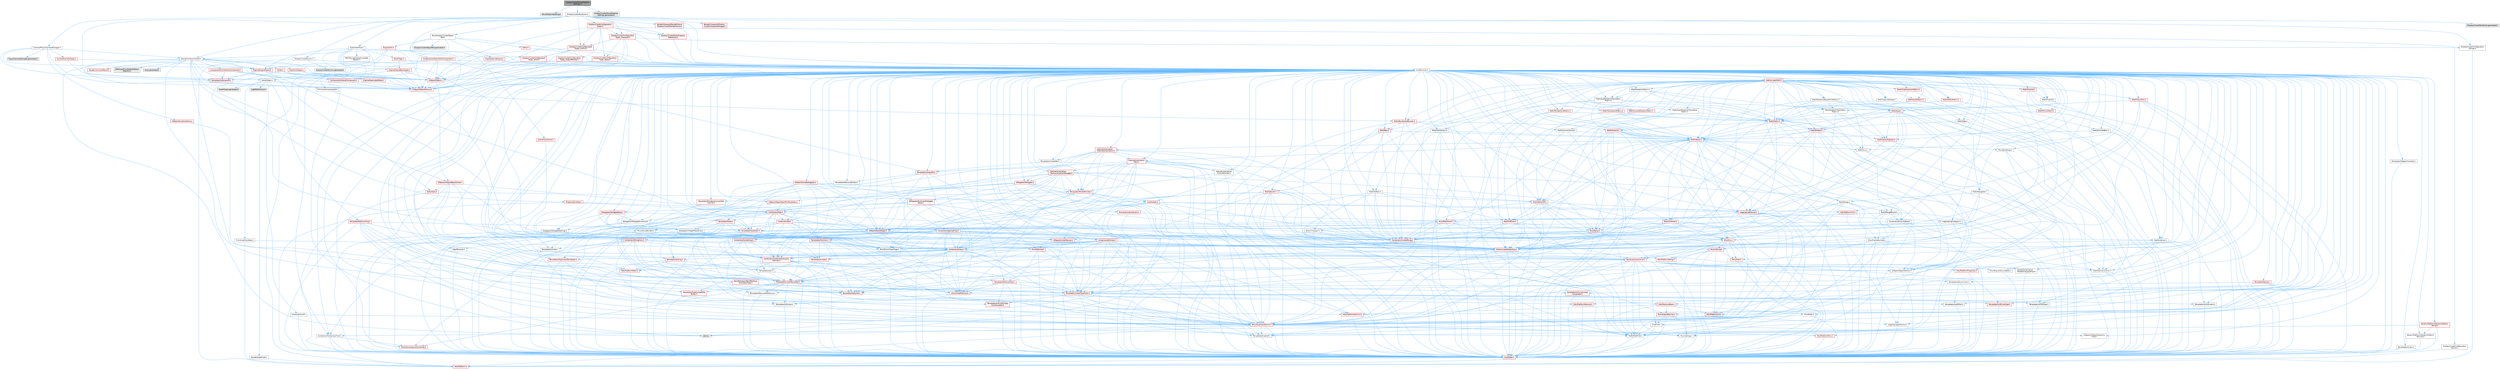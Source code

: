 digraph "DisplayClusterMoviePipelineSettings.h"
{
 // INTERACTIVE_SVG=YES
 // LATEX_PDF_SIZE
  bgcolor="transparent";
  edge [fontname=Helvetica,fontsize=10,labelfontname=Helvetica,labelfontsize=10];
  node [fontname=Helvetica,fontsize=10,shape=box,height=0.2,width=0.4];
  Node1 [id="Node000001",label="DisplayClusterMoviePipeline\lSettings.h",height=0.2,width=0.4,color="gray40", fillcolor="grey60", style="filled", fontcolor="black",tooltip=" "];
  Node1 -> Node2 [id="edge1_Node000001_Node000002",color="steelblue1",style="solid",tooltip=" "];
  Node2 [id="Node000002",label="MoviePipelineSetting.h",height=0.2,width=0.4,color="grey60", fillcolor="#E0E0E0", style="filled",tooltip=" "];
  Node1 -> Node3 [id="edge2_Node000001_Node000003",color="steelblue1",style="solid",tooltip=" "];
  Node3 [id="Node000003",label="DisplayClusterRootActor.h",height=0.2,width=0.4,color="grey40", fillcolor="white", style="filled",URL="$d0/d41/DisplayClusterRootActor_8h.html",tooltip=" "];
  Node3 -> Node4 [id="edge3_Node000003_Node000004",color="steelblue1",style="solid",tooltip=" "];
  Node4 [id="Node000004",label="CoreMinimal.h",height=0.2,width=0.4,color="grey40", fillcolor="white", style="filled",URL="$d7/d67/CoreMinimal_8h.html",tooltip=" "];
  Node4 -> Node5 [id="edge4_Node000004_Node000005",color="steelblue1",style="solid",tooltip=" "];
  Node5 [id="Node000005",label="CoreTypes.h",height=0.2,width=0.4,color="red", fillcolor="#FFF0F0", style="filled",URL="$dc/dec/CoreTypes_8h.html",tooltip=" "];
  Node5 -> Node6 [id="edge5_Node000005_Node000006",color="steelblue1",style="solid",tooltip=" "];
  Node6 [id="Node000006",label="HAL/Platform.h",height=0.2,width=0.4,color="red", fillcolor="#FFF0F0", style="filled",URL="$d9/dd0/Platform_8h.html",tooltip=" "];
  Node4 -> Node19 [id="edge6_Node000004_Node000019",color="steelblue1",style="solid",tooltip=" "];
  Node19 [id="Node000019",label="CoreFwd.h",height=0.2,width=0.4,color="grey40", fillcolor="white", style="filled",URL="$d1/d1e/CoreFwd_8h.html",tooltip=" "];
  Node19 -> Node5 [id="edge7_Node000019_Node000005",color="steelblue1",style="solid",tooltip=" "];
  Node19 -> Node20 [id="edge8_Node000019_Node000020",color="steelblue1",style="solid",tooltip=" "];
  Node20 [id="Node000020",label="Containers/ContainersFwd.h",height=0.2,width=0.4,color="grey40", fillcolor="white", style="filled",URL="$d4/d0a/ContainersFwd_8h.html",tooltip=" "];
  Node20 -> Node6 [id="edge9_Node000020_Node000006",color="steelblue1",style="solid",tooltip=" "];
  Node20 -> Node5 [id="edge10_Node000020_Node000005",color="steelblue1",style="solid",tooltip=" "];
  Node20 -> Node21 [id="edge11_Node000020_Node000021",color="steelblue1",style="solid",tooltip=" "];
  Node21 [id="Node000021",label="Traits/IsContiguousContainer.h",height=0.2,width=0.4,color="red", fillcolor="#FFF0F0", style="filled",URL="$d5/d3c/IsContiguousContainer_8h.html",tooltip=" "];
  Node21 -> Node5 [id="edge12_Node000021_Node000005",color="steelblue1",style="solid",tooltip=" "];
  Node19 -> Node24 [id="edge13_Node000019_Node000024",color="steelblue1",style="solid",tooltip=" "];
  Node24 [id="Node000024",label="Math/MathFwd.h",height=0.2,width=0.4,color="grey40", fillcolor="white", style="filled",URL="$d2/d10/MathFwd_8h.html",tooltip=" "];
  Node24 -> Node6 [id="edge14_Node000024_Node000006",color="steelblue1",style="solid",tooltip=" "];
  Node19 -> Node25 [id="edge15_Node000019_Node000025",color="steelblue1",style="solid",tooltip=" "];
  Node25 [id="Node000025",label="UObject/UObjectHierarchy\lFwd.h",height=0.2,width=0.4,color="grey40", fillcolor="white", style="filled",URL="$d3/d13/UObjectHierarchyFwd_8h.html",tooltip=" "];
  Node4 -> Node25 [id="edge16_Node000004_Node000025",color="steelblue1",style="solid",tooltip=" "];
  Node4 -> Node20 [id="edge17_Node000004_Node000020",color="steelblue1",style="solid",tooltip=" "];
  Node4 -> Node26 [id="edge18_Node000004_Node000026",color="steelblue1",style="solid",tooltip=" "];
  Node26 [id="Node000026",label="Misc/VarArgs.h",height=0.2,width=0.4,color="grey40", fillcolor="white", style="filled",URL="$d5/d6f/VarArgs_8h.html",tooltip=" "];
  Node26 -> Node5 [id="edge19_Node000026_Node000005",color="steelblue1",style="solid",tooltip=" "];
  Node4 -> Node27 [id="edge20_Node000004_Node000027",color="steelblue1",style="solid",tooltip=" "];
  Node27 [id="Node000027",label="Logging/LogVerbosity.h",height=0.2,width=0.4,color="grey40", fillcolor="white", style="filled",URL="$d2/d8f/LogVerbosity_8h.html",tooltip=" "];
  Node27 -> Node5 [id="edge21_Node000027_Node000005",color="steelblue1",style="solid",tooltip=" "];
  Node4 -> Node28 [id="edge22_Node000004_Node000028",color="steelblue1",style="solid",tooltip=" "];
  Node28 [id="Node000028",label="Misc/OutputDevice.h",height=0.2,width=0.4,color="red", fillcolor="#FFF0F0", style="filled",URL="$d7/d32/OutputDevice_8h.html",tooltip=" "];
  Node28 -> Node19 [id="edge23_Node000028_Node000019",color="steelblue1",style="solid",tooltip=" "];
  Node28 -> Node5 [id="edge24_Node000028_Node000005",color="steelblue1",style="solid",tooltip=" "];
  Node28 -> Node27 [id="edge25_Node000028_Node000027",color="steelblue1",style="solid",tooltip=" "];
  Node28 -> Node26 [id="edge26_Node000028_Node000026",color="steelblue1",style="solid",tooltip=" "];
  Node4 -> Node34 [id="edge27_Node000004_Node000034",color="steelblue1",style="solid",tooltip=" "];
  Node34 [id="Node000034",label="HAL/PlatformCrt.h",height=0.2,width=0.4,color="red", fillcolor="#FFF0F0", style="filled",URL="$d8/d75/PlatformCrt_8h.html",tooltip=" "];
  Node4 -> Node44 [id="edge28_Node000004_Node000044",color="steelblue1",style="solid",tooltip=" "];
  Node44 [id="Node000044",label="HAL/PlatformMisc.h",height=0.2,width=0.4,color="red", fillcolor="#FFF0F0", style="filled",URL="$d0/df5/PlatformMisc_8h.html",tooltip=" "];
  Node44 -> Node5 [id="edge29_Node000044_Node000005",color="steelblue1",style="solid",tooltip=" "];
  Node4 -> Node63 [id="edge30_Node000004_Node000063",color="steelblue1",style="solid",tooltip=" "];
  Node63 [id="Node000063",label="Misc/AssertionMacros.h",height=0.2,width=0.4,color="red", fillcolor="#FFF0F0", style="filled",URL="$d0/dfa/AssertionMacros_8h.html",tooltip=" "];
  Node63 -> Node5 [id="edge31_Node000063_Node000005",color="steelblue1",style="solid",tooltip=" "];
  Node63 -> Node6 [id="edge32_Node000063_Node000006",color="steelblue1",style="solid",tooltip=" "];
  Node63 -> Node44 [id="edge33_Node000063_Node000044",color="steelblue1",style="solid",tooltip=" "];
  Node63 -> Node64 [id="edge34_Node000063_Node000064",color="steelblue1",style="solid",tooltip=" "];
  Node64 [id="Node000064",label="Templates/EnableIf.h",height=0.2,width=0.4,color="grey40", fillcolor="white", style="filled",URL="$d7/d60/EnableIf_8h.html",tooltip=" "];
  Node64 -> Node5 [id="edge35_Node000064_Node000005",color="steelblue1",style="solid",tooltip=" "];
  Node63 -> Node26 [id="edge36_Node000063_Node000026",color="steelblue1",style="solid",tooltip=" "];
  Node63 -> Node71 [id="edge37_Node000063_Node000071",color="steelblue1",style="solid",tooltip=" "];
  Node71 [id="Node000071",label="atomic",height=0.2,width=0.4,color="grey60", fillcolor="#E0E0E0", style="filled",tooltip=" "];
  Node4 -> Node72 [id="edge38_Node000004_Node000072",color="steelblue1",style="solid",tooltip=" "];
  Node72 [id="Node000072",label="Templates/IsPointer.h",height=0.2,width=0.4,color="grey40", fillcolor="white", style="filled",URL="$d7/d05/IsPointer_8h.html",tooltip=" "];
  Node72 -> Node5 [id="edge39_Node000072_Node000005",color="steelblue1",style="solid",tooltip=" "];
  Node4 -> Node73 [id="edge40_Node000004_Node000073",color="steelblue1",style="solid",tooltip=" "];
  Node73 [id="Node000073",label="HAL/PlatformMemory.h",height=0.2,width=0.4,color="red", fillcolor="#FFF0F0", style="filled",URL="$de/d68/PlatformMemory_8h.html",tooltip=" "];
  Node73 -> Node5 [id="edge41_Node000073_Node000005",color="steelblue1",style="solid",tooltip=" "];
  Node4 -> Node56 [id="edge42_Node000004_Node000056",color="steelblue1",style="solid",tooltip=" "];
  Node56 [id="Node000056",label="HAL/PlatformAtomics.h",height=0.2,width=0.4,color="red", fillcolor="#FFF0F0", style="filled",URL="$d3/d36/PlatformAtomics_8h.html",tooltip=" "];
  Node56 -> Node5 [id="edge43_Node000056_Node000005",color="steelblue1",style="solid",tooltip=" "];
  Node4 -> Node78 [id="edge44_Node000004_Node000078",color="steelblue1",style="solid",tooltip=" "];
  Node78 [id="Node000078",label="Misc/Exec.h",height=0.2,width=0.4,color="grey40", fillcolor="white", style="filled",URL="$de/ddb/Exec_8h.html",tooltip=" "];
  Node78 -> Node5 [id="edge45_Node000078_Node000005",color="steelblue1",style="solid",tooltip=" "];
  Node78 -> Node63 [id="edge46_Node000078_Node000063",color="steelblue1",style="solid",tooltip=" "];
  Node4 -> Node79 [id="edge47_Node000004_Node000079",color="steelblue1",style="solid",tooltip=" "];
  Node79 [id="Node000079",label="HAL/MemoryBase.h",height=0.2,width=0.4,color="red", fillcolor="#FFF0F0", style="filled",URL="$d6/d9f/MemoryBase_8h.html",tooltip=" "];
  Node79 -> Node5 [id="edge48_Node000079_Node000005",color="steelblue1",style="solid",tooltip=" "];
  Node79 -> Node56 [id="edge49_Node000079_Node000056",color="steelblue1",style="solid",tooltip=" "];
  Node79 -> Node34 [id="edge50_Node000079_Node000034",color="steelblue1",style="solid",tooltip=" "];
  Node79 -> Node78 [id="edge51_Node000079_Node000078",color="steelblue1",style="solid",tooltip=" "];
  Node79 -> Node28 [id="edge52_Node000079_Node000028",color="steelblue1",style="solid",tooltip=" "];
  Node4 -> Node89 [id="edge53_Node000004_Node000089",color="steelblue1",style="solid",tooltip=" "];
  Node89 [id="Node000089",label="HAL/UnrealMemory.h",height=0.2,width=0.4,color="red", fillcolor="#FFF0F0", style="filled",URL="$d9/d96/UnrealMemory_8h.html",tooltip=" "];
  Node89 -> Node5 [id="edge54_Node000089_Node000005",color="steelblue1",style="solid",tooltip=" "];
  Node89 -> Node79 [id="edge55_Node000089_Node000079",color="steelblue1",style="solid",tooltip=" "];
  Node89 -> Node73 [id="edge56_Node000089_Node000073",color="steelblue1",style="solid",tooltip=" "];
  Node89 -> Node72 [id="edge57_Node000089_Node000072",color="steelblue1",style="solid",tooltip=" "];
  Node4 -> Node91 [id="edge58_Node000004_Node000091",color="steelblue1",style="solid",tooltip=" "];
  Node91 [id="Node000091",label="Templates/IsArithmetic.h",height=0.2,width=0.4,color="grey40", fillcolor="white", style="filled",URL="$d2/d5d/IsArithmetic_8h.html",tooltip=" "];
  Node91 -> Node5 [id="edge59_Node000091_Node000005",color="steelblue1",style="solid",tooltip=" "];
  Node4 -> Node85 [id="edge60_Node000004_Node000085",color="steelblue1",style="solid",tooltip=" "];
  Node85 [id="Node000085",label="Templates/AndOrNot.h",height=0.2,width=0.4,color="grey40", fillcolor="white", style="filled",URL="$db/d0a/AndOrNot_8h.html",tooltip=" "];
  Node85 -> Node5 [id="edge61_Node000085_Node000005",color="steelblue1",style="solid",tooltip=" "];
  Node4 -> Node92 [id="edge62_Node000004_Node000092",color="steelblue1",style="solid",tooltip=" "];
  Node92 [id="Node000092",label="Templates/IsPODType.h",height=0.2,width=0.4,color="grey40", fillcolor="white", style="filled",URL="$d7/db1/IsPODType_8h.html",tooltip=" "];
  Node92 -> Node5 [id="edge63_Node000092_Node000005",color="steelblue1",style="solid",tooltip=" "];
  Node4 -> Node93 [id="edge64_Node000004_Node000093",color="steelblue1",style="solid",tooltip=" "];
  Node93 [id="Node000093",label="Templates/IsUECoreType.h",height=0.2,width=0.4,color="red", fillcolor="#FFF0F0", style="filled",URL="$d1/db8/IsUECoreType_8h.html",tooltip=" "];
  Node93 -> Node5 [id="edge65_Node000093_Node000005",color="steelblue1",style="solid",tooltip=" "];
  Node4 -> Node86 [id="edge66_Node000004_Node000086",color="steelblue1",style="solid",tooltip=" "];
  Node86 [id="Node000086",label="Templates/IsTriviallyCopy\lConstructible.h",height=0.2,width=0.4,color="red", fillcolor="#FFF0F0", style="filled",URL="$d3/d78/IsTriviallyCopyConstructible_8h.html",tooltip=" "];
  Node86 -> Node5 [id="edge67_Node000086_Node000005",color="steelblue1",style="solid",tooltip=" "];
  Node4 -> Node94 [id="edge68_Node000004_Node000094",color="steelblue1",style="solid",tooltip=" "];
  Node94 [id="Node000094",label="Templates/UnrealTypeTraits.h",height=0.2,width=0.4,color="red", fillcolor="#FFF0F0", style="filled",URL="$d2/d2d/UnrealTypeTraits_8h.html",tooltip=" "];
  Node94 -> Node5 [id="edge69_Node000094_Node000005",color="steelblue1",style="solid",tooltip=" "];
  Node94 -> Node72 [id="edge70_Node000094_Node000072",color="steelblue1",style="solid",tooltip=" "];
  Node94 -> Node63 [id="edge71_Node000094_Node000063",color="steelblue1",style="solid",tooltip=" "];
  Node94 -> Node85 [id="edge72_Node000094_Node000085",color="steelblue1",style="solid",tooltip=" "];
  Node94 -> Node64 [id="edge73_Node000094_Node000064",color="steelblue1",style="solid",tooltip=" "];
  Node94 -> Node91 [id="edge74_Node000094_Node000091",color="steelblue1",style="solid",tooltip=" "];
  Node94 -> Node92 [id="edge75_Node000094_Node000092",color="steelblue1",style="solid",tooltip=" "];
  Node94 -> Node93 [id="edge76_Node000094_Node000093",color="steelblue1",style="solid",tooltip=" "];
  Node94 -> Node86 [id="edge77_Node000094_Node000086",color="steelblue1",style="solid",tooltip=" "];
  Node4 -> Node64 [id="edge78_Node000004_Node000064",color="steelblue1",style="solid",tooltip=" "];
  Node4 -> Node96 [id="edge79_Node000004_Node000096",color="steelblue1",style="solid",tooltip=" "];
  Node96 [id="Node000096",label="Templates/RemoveReference.h",height=0.2,width=0.4,color="grey40", fillcolor="white", style="filled",URL="$da/dbe/RemoveReference_8h.html",tooltip=" "];
  Node96 -> Node5 [id="edge80_Node000096_Node000005",color="steelblue1",style="solid",tooltip=" "];
  Node4 -> Node97 [id="edge81_Node000004_Node000097",color="steelblue1",style="solid",tooltip=" "];
  Node97 [id="Node000097",label="Templates/IntegralConstant.h",height=0.2,width=0.4,color="grey40", fillcolor="white", style="filled",URL="$db/d1b/IntegralConstant_8h.html",tooltip=" "];
  Node97 -> Node5 [id="edge82_Node000097_Node000005",color="steelblue1",style="solid",tooltip=" "];
  Node4 -> Node98 [id="edge83_Node000004_Node000098",color="steelblue1",style="solid",tooltip=" "];
  Node98 [id="Node000098",label="Templates/IsClass.h",height=0.2,width=0.4,color="grey40", fillcolor="white", style="filled",URL="$db/dcb/IsClass_8h.html",tooltip=" "];
  Node98 -> Node5 [id="edge84_Node000098_Node000005",color="steelblue1",style="solid",tooltip=" "];
  Node4 -> Node99 [id="edge85_Node000004_Node000099",color="steelblue1",style="solid",tooltip=" "];
  Node99 [id="Node000099",label="Templates/TypeCompatible\lBytes.h",height=0.2,width=0.4,color="red", fillcolor="#FFF0F0", style="filled",URL="$df/d0a/TypeCompatibleBytes_8h.html",tooltip=" "];
  Node99 -> Node5 [id="edge86_Node000099_Node000005",color="steelblue1",style="solid",tooltip=" "];
  Node4 -> Node21 [id="edge87_Node000004_Node000021",color="steelblue1",style="solid",tooltip=" "];
  Node4 -> Node100 [id="edge88_Node000004_Node000100",color="steelblue1",style="solid",tooltip=" "];
  Node100 [id="Node000100",label="Templates/UnrealTemplate.h",height=0.2,width=0.4,color="red", fillcolor="#FFF0F0", style="filled",URL="$d4/d24/UnrealTemplate_8h.html",tooltip=" "];
  Node100 -> Node5 [id="edge89_Node000100_Node000005",color="steelblue1",style="solid",tooltip=" "];
  Node100 -> Node72 [id="edge90_Node000100_Node000072",color="steelblue1",style="solid",tooltip=" "];
  Node100 -> Node89 [id="edge91_Node000100_Node000089",color="steelblue1",style="solid",tooltip=" "];
  Node100 -> Node94 [id="edge92_Node000100_Node000094",color="steelblue1",style="solid",tooltip=" "];
  Node100 -> Node96 [id="edge93_Node000100_Node000096",color="steelblue1",style="solid",tooltip=" "];
  Node100 -> Node66 [id="edge94_Node000100_Node000066",color="steelblue1",style="solid",tooltip=" "];
  Node66 [id="Node000066",label="Templates/Requires.h",height=0.2,width=0.4,color="red", fillcolor="#FFF0F0", style="filled",URL="$dc/d96/Requires_8h.html",tooltip=" "];
  Node66 -> Node64 [id="edge95_Node000066_Node000064",color="steelblue1",style="solid",tooltip=" "];
  Node100 -> Node99 [id="edge96_Node000100_Node000099",color="steelblue1",style="solid",tooltip=" "];
  Node100 -> Node21 [id="edge97_Node000100_Node000021",color="steelblue1",style="solid",tooltip=" "];
  Node4 -> Node49 [id="edge98_Node000004_Node000049",color="steelblue1",style="solid",tooltip=" "];
  Node49 [id="Node000049",label="Math/NumericLimits.h",height=0.2,width=0.4,color="grey40", fillcolor="white", style="filled",URL="$df/d1b/NumericLimits_8h.html",tooltip=" "];
  Node49 -> Node5 [id="edge99_Node000049_Node000005",color="steelblue1",style="solid",tooltip=" "];
  Node4 -> Node104 [id="edge100_Node000004_Node000104",color="steelblue1",style="solid",tooltip=" "];
  Node104 [id="Node000104",label="HAL/PlatformMath.h",height=0.2,width=0.4,color="red", fillcolor="#FFF0F0", style="filled",URL="$dc/d53/PlatformMath_8h.html",tooltip=" "];
  Node104 -> Node5 [id="edge101_Node000104_Node000005",color="steelblue1",style="solid",tooltip=" "];
  Node4 -> Node87 [id="edge102_Node000004_Node000087",color="steelblue1",style="solid",tooltip=" "];
  Node87 [id="Node000087",label="Templates/IsTriviallyCopy\lAssignable.h",height=0.2,width=0.4,color="red", fillcolor="#FFF0F0", style="filled",URL="$d2/df2/IsTriviallyCopyAssignable_8h.html",tooltip=" "];
  Node87 -> Node5 [id="edge103_Node000087_Node000005",color="steelblue1",style="solid",tooltip=" "];
  Node4 -> Node112 [id="edge104_Node000004_Node000112",color="steelblue1",style="solid",tooltip=" "];
  Node112 [id="Node000112",label="Templates/MemoryOps.h",height=0.2,width=0.4,color="red", fillcolor="#FFF0F0", style="filled",URL="$db/dea/MemoryOps_8h.html",tooltip=" "];
  Node112 -> Node5 [id="edge105_Node000112_Node000005",color="steelblue1",style="solid",tooltip=" "];
  Node112 -> Node89 [id="edge106_Node000112_Node000089",color="steelblue1",style="solid",tooltip=" "];
  Node112 -> Node87 [id="edge107_Node000112_Node000087",color="steelblue1",style="solid",tooltip=" "];
  Node112 -> Node86 [id="edge108_Node000112_Node000086",color="steelblue1",style="solid",tooltip=" "];
  Node112 -> Node66 [id="edge109_Node000112_Node000066",color="steelblue1",style="solid",tooltip=" "];
  Node112 -> Node94 [id="edge110_Node000112_Node000094",color="steelblue1",style="solid",tooltip=" "];
  Node4 -> Node113 [id="edge111_Node000004_Node000113",color="steelblue1",style="solid",tooltip=" "];
  Node113 [id="Node000113",label="Containers/ContainerAllocation\lPolicies.h",height=0.2,width=0.4,color="red", fillcolor="#FFF0F0", style="filled",URL="$d7/dff/ContainerAllocationPolicies_8h.html",tooltip=" "];
  Node113 -> Node5 [id="edge112_Node000113_Node000005",color="steelblue1",style="solid",tooltip=" "];
  Node113 -> Node113 [id="edge113_Node000113_Node000113",color="steelblue1",style="solid",tooltip=" "];
  Node113 -> Node104 [id="edge114_Node000113_Node000104",color="steelblue1",style="solid",tooltip=" "];
  Node113 -> Node89 [id="edge115_Node000113_Node000089",color="steelblue1",style="solid",tooltip=" "];
  Node113 -> Node49 [id="edge116_Node000113_Node000049",color="steelblue1",style="solid",tooltip=" "];
  Node113 -> Node63 [id="edge117_Node000113_Node000063",color="steelblue1",style="solid",tooltip=" "];
  Node113 -> Node112 [id="edge118_Node000113_Node000112",color="steelblue1",style="solid",tooltip=" "];
  Node113 -> Node99 [id="edge119_Node000113_Node000099",color="steelblue1",style="solid",tooltip=" "];
  Node4 -> Node116 [id="edge120_Node000004_Node000116",color="steelblue1",style="solid",tooltip=" "];
  Node116 [id="Node000116",label="Templates/IsEnumClass.h",height=0.2,width=0.4,color="grey40", fillcolor="white", style="filled",URL="$d7/d15/IsEnumClass_8h.html",tooltip=" "];
  Node116 -> Node5 [id="edge121_Node000116_Node000005",color="steelblue1",style="solid",tooltip=" "];
  Node116 -> Node85 [id="edge122_Node000116_Node000085",color="steelblue1",style="solid",tooltip=" "];
  Node4 -> Node117 [id="edge123_Node000004_Node000117",color="steelblue1",style="solid",tooltip=" "];
  Node117 [id="Node000117",label="HAL/PlatformProperties.h",height=0.2,width=0.4,color="red", fillcolor="#FFF0F0", style="filled",URL="$d9/db0/PlatformProperties_8h.html",tooltip=" "];
  Node117 -> Node5 [id="edge124_Node000117_Node000005",color="steelblue1",style="solid",tooltip=" "];
  Node4 -> Node120 [id="edge125_Node000004_Node000120",color="steelblue1",style="solid",tooltip=" "];
  Node120 [id="Node000120",label="Misc/EngineVersionBase.h",height=0.2,width=0.4,color="grey40", fillcolor="white", style="filled",URL="$d5/d2b/EngineVersionBase_8h.html",tooltip=" "];
  Node120 -> Node5 [id="edge126_Node000120_Node000005",color="steelblue1",style="solid",tooltip=" "];
  Node4 -> Node121 [id="edge127_Node000004_Node000121",color="steelblue1",style="solid",tooltip=" "];
  Node121 [id="Node000121",label="Internationalization\l/TextNamespaceFwd.h",height=0.2,width=0.4,color="grey40", fillcolor="white", style="filled",URL="$d8/d97/TextNamespaceFwd_8h.html",tooltip=" "];
  Node121 -> Node5 [id="edge128_Node000121_Node000005",color="steelblue1",style="solid",tooltip=" "];
  Node4 -> Node122 [id="edge129_Node000004_Node000122",color="steelblue1",style="solid",tooltip=" "];
  Node122 [id="Node000122",label="Serialization/Archive.h",height=0.2,width=0.4,color="red", fillcolor="#FFF0F0", style="filled",URL="$d7/d3b/Archive_8h.html",tooltip=" "];
  Node122 -> Node19 [id="edge130_Node000122_Node000019",color="steelblue1",style="solid",tooltip=" "];
  Node122 -> Node5 [id="edge131_Node000122_Node000005",color="steelblue1",style="solid",tooltip=" "];
  Node122 -> Node117 [id="edge132_Node000122_Node000117",color="steelblue1",style="solid",tooltip=" "];
  Node122 -> Node121 [id="edge133_Node000122_Node000121",color="steelblue1",style="solid",tooltip=" "];
  Node122 -> Node24 [id="edge134_Node000122_Node000024",color="steelblue1",style="solid",tooltip=" "];
  Node122 -> Node63 [id="edge135_Node000122_Node000063",color="steelblue1",style="solid",tooltip=" "];
  Node122 -> Node120 [id="edge136_Node000122_Node000120",color="steelblue1",style="solid",tooltip=" "];
  Node122 -> Node26 [id="edge137_Node000122_Node000026",color="steelblue1",style="solid",tooltip=" "];
  Node122 -> Node64 [id="edge138_Node000122_Node000064",color="steelblue1",style="solid",tooltip=" "];
  Node122 -> Node116 [id="edge139_Node000122_Node000116",color="steelblue1",style="solid",tooltip=" "];
  Node122 -> Node100 [id="edge140_Node000122_Node000100",color="steelblue1",style="solid",tooltip=" "];
  Node122 -> Node125 [id="edge141_Node000122_Node000125",color="steelblue1",style="solid",tooltip=" "];
  Node125 [id="Node000125",label="UObject/ObjectVersion.h",height=0.2,width=0.4,color="grey40", fillcolor="white", style="filled",URL="$da/d63/ObjectVersion_8h.html",tooltip=" "];
  Node125 -> Node5 [id="edge142_Node000125_Node000005",color="steelblue1",style="solid",tooltip=" "];
  Node4 -> Node126 [id="edge143_Node000004_Node000126",color="steelblue1",style="solid",tooltip=" "];
  Node126 [id="Node000126",label="Templates/Less.h",height=0.2,width=0.4,color="grey40", fillcolor="white", style="filled",URL="$de/dc8/Less_8h.html",tooltip=" "];
  Node126 -> Node5 [id="edge144_Node000126_Node000005",color="steelblue1",style="solid",tooltip=" "];
  Node126 -> Node100 [id="edge145_Node000126_Node000100",color="steelblue1",style="solid",tooltip=" "];
  Node4 -> Node127 [id="edge146_Node000004_Node000127",color="steelblue1",style="solid",tooltip=" "];
  Node127 [id="Node000127",label="Templates/Sorting.h",height=0.2,width=0.4,color="red", fillcolor="#FFF0F0", style="filled",URL="$d3/d9e/Sorting_8h.html",tooltip=" "];
  Node127 -> Node5 [id="edge147_Node000127_Node000005",color="steelblue1",style="solid",tooltip=" "];
  Node127 -> Node104 [id="edge148_Node000127_Node000104",color="steelblue1",style="solid",tooltip=" "];
  Node127 -> Node126 [id="edge149_Node000127_Node000126",color="steelblue1",style="solid",tooltip=" "];
  Node4 -> Node138 [id="edge150_Node000004_Node000138",color="steelblue1",style="solid",tooltip=" "];
  Node138 [id="Node000138",label="Misc/Char.h",height=0.2,width=0.4,color="red", fillcolor="#FFF0F0", style="filled",URL="$d0/d58/Char_8h.html",tooltip=" "];
  Node138 -> Node5 [id="edge151_Node000138_Node000005",color="steelblue1",style="solid",tooltip=" "];
  Node4 -> Node141 [id="edge152_Node000004_Node000141",color="steelblue1",style="solid",tooltip=" "];
  Node141 [id="Node000141",label="GenericPlatform/GenericPlatform\lStricmp.h",height=0.2,width=0.4,color="grey40", fillcolor="white", style="filled",URL="$d2/d86/GenericPlatformStricmp_8h.html",tooltip=" "];
  Node141 -> Node5 [id="edge153_Node000141_Node000005",color="steelblue1",style="solid",tooltip=" "];
  Node4 -> Node142 [id="edge154_Node000004_Node000142",color="steelblue1",style="solid",tooltip=" "];
  Node142 [id="Node000142",label="GenericPlatform/GenericPlatform\lString.h",height=0.2,width=0.4,color="red", fillcolor="#FFF0F0", style="filled",URL="$dd/d20/GenericPlatformString_8h.html",tooltip=" "];
  Node142 -> Node5 [id="edge155_Node000142_Node000005",color="steelblue1",style="solid",tooltip=" "];
  Node142 -> Node141 [id="edge156_Node000142_Node000141",color="steelblue1",style="solid",tooltip=" "];
  Node142 -> Node64 [id="edge157_Node000142_Node000064",color="steelblue1",style="solid",tooltip=" "];
  Node4 -> Node75 [id="edge158_Node000004_Node000075",color="steelblue1",style="solid",tooltip=" "];
  Node75 [id="Node000075",label="HAL/PlatformString.h",height=0.2,width=0.4,color="red", fillcolor="#FFF0F0", style="filled",URL="$db/db5/PlatformString_8h.html",tooltip=" "];
  Node75 -> Node5 [id="edge159_Node000075_Node000005",color="steelblue1",style="solid",tooltip=" "];
  Node4 -> Node145 [id="edge160_Node000004_Node000145",color="steelblue1",style="solid",tooltip=" "];
  Node145 [id="Node000145",label="Misc/CString.h",height=0.2,width=0.4,color="red", fillcolor="#FFF0F0", style="filled",URL="$d2/d49/CString_8h.html",tooltip=" "];
  Node145 -> Node5 [id="edge161_Node000145_Node000005",color="steelblue1",style="solid",tooltip=" "];
  Node145 -> Node34 [id="edge162_Node000145_Node000034",color="steelblue1",style="solid",tooltip=" "];
  Node145 -> Node75 [id="edge163_Node000145_Node000075",color="steelblue1",style="solid",tooltip=" "];
  Node145 -> Node63 [id="edge164_Node000145_Node000063",color="steelblue1",style="solid",tooltip=" "];
  Node145 -> Node138 [id="edge165_Node000145_Node000138",color="steelblue1",style="solid",tooltip=" "];
  Node145 -> Node26 [id="edge166_Node000145_Node000026",color="steelblue1",style="solid",tooltip=" "];
  Node4 -> Node146 [id="edge167_Node000004_Node000146",color="steelblue1",style="solid",tooltip=" "];
  Node146 [id="Node000146",label="Misc/Crc.h",height=0.2,width=0.4,color="red", fillcolor="#FFF0F0", style="filled",URL="$d4/dd2/Crc_8h.html",tooltip=" "];
  Node146 -> Node5 [id="edge168_Node000146_Node000005",color="steelblue1",style="solid",tooltip=" "];
  Node146 -> Node75 [id="edge169_Node000146_Node000075",color="steelblue1",style="solid",tooltip=" "];
  Node146 -> Node63 [id="edge170_Node000146_Node000063",color="steelblue1",style="solid",tooltip=" "];
  Node146 -> Node145 [id="edge171_Node000146_Node000145",color="steelblue1",style="solid",tooltip=" "];
  Node146 -> Node138 [id="edge172_Node000146_Node000138",color="steelblue1",style="solid",tooltip=" "];
  Node146 -> Node94 [id="edge173_Node000146_Node000094",color="steelblue1",style="solid",tooltip=" "];
  Node4 -> Node137 [id="edge174_Node000004_Node000137",color="steelblue1",style="solid",tooltip=" "];
  Node137 [id="Node000137",label="Math/UnrealMathUtility.h",height=0.2,width=0.4,color="red", fillcolor="#FFF0F0", style="filled",URL="$db/db8/UnrealMathUtility_8h.html",tooltip=" "];
  Node137 -> Node5 [id="edge175_Node000137_Node000005",color="steelblue1",style="solid",tooltip=" "];
  Node137 -> Node63 [id="edge176_Node000137_Node000063",color="steelblue1",style="solid",tooltip=" "];
  Node137 -> Node104 [id="edge177_Node000137_Node000104",color="steelblue1",style="solid",tooltip=" "];
  Node137 -> Node24 [id="edge178_Node000137_Node000024",color="steelblue1",style="solid",tooltip=" "];
  Node137 -> Node66 [id="edge179_Node000137_Node000066",color="steelblue1",style="solid",tooltip=" "];
  Node4 -> Node147 [id="edge180_Node000004_Node000147",color="steelblue1",style="solid",tooltip=" "];
  Node147 [id="Node000147",label="Containers/UnrealString.h",height=0.2,width=0.4,color="red", fillcolor="#FFF0F0", style="filled",URL="$d5/dba/UnrealString_8h.html",tooltip=" "];
  Node4 -> Node151 [id="edge181_Node000004_Node000151",color="steelblue1",style="solid",tooltip=" "];
  Node151 [id="Node000151",label="Containers/Array.h",height=0.2,width=0.4,color="red", fillcolor="#FFF0F0", style="filled",URL="$df/dd0/Array_8h.html",tooltip=" "];
  Node151 -> Node5 [id="edge182_Node000151_Node000005",color="steelblue1",style="solid",tooltip=" "];
  Node151 -> Node63 [id="edge183_Node000151_Node000063",color="steelblue1",style="solid",tooltip=" "];
  Node151 -> Node89 [id="edge184_Node000151_Node000089",color="steelblue1",style="solid",tooltip=" "];
  Node151 -> Node94 [id="edge185_Node000151_Node000094",color="steelblue1",style="solid",tooltip=" "];
  Node151 -> Node100 [id="edge186_Node000151_Node000100",color="steelblue1",style="solid",tooltip=" "];
  Node151 -> Node113 [id="edge187_Node000151_Node000113",color="steelblue1",style="solid",tooltip=" "];
  Node151 -> Node122 [id="edge188_Node000151_Node000122",color="steelblue1",style="solid",tooltip=" "];
  Node151 -> Node130 [id="edge189_Node000151_Node000130",color="steelblue1",style="solid",tooltip=" "];
  Node130 [id="Node000130",label="Templates/Invoke.h",height=0.2,width=0.4,color="red", fillcolor="#FFF0F0", style="filled",URL="$d7/deb/Invoke_8h.html",tooltip=" "];
  Node130 -> Node5 [id="edge190_Node000130_Node000005",color="steelblue1",style="solid",tooltip=" "];
  Node130 -> Node100 [id="edge191_Node000130_Node000100",color="steelblue1",style="solid",tooltip=" "];
  Node151 -> Node126 [id="edge192_Node000151_Node000126",color="steelblue1",style="solid",tooltip=" "];
  Node151 -> Node66 [id="edge193_Node000151_Node000066",color="steelblue1",style="solid",tooltip=" "];
  Node151 -> Node127 [id="edge194_Node000151_Node000127",color="steelblue1",style="solid",tooltip=" "];
  Node151 -> Node174 [id="edge195_Node000151_Node000174",color="steelblue1",style="solid",tooltip=" "];
  Node174 [id="Node000174",label="Templates/AlignmentTemplates.h",height=0.2,width=0.4,color="red", fillcolor="#FFF0F0", style="filled",URL="$dd/d32/AlignmentTemplates_8h.html",tooltip=" "];
  Node174 -> Node5 [id="edge196_Node000174_Node000005",color="steelblue1",style="solid",tooltip=" "];
  Node174 -> Node72 [id="edge197_Node000174_Node000072",color="steelblue1",style="solid",tooltip=" "];
  Node4 -> Node175 [id="edge198_Node000004_Node000175",color="steelblue1",style="solid",tooltip=" "];
  Node175 [id="Node000175",label="Misc/FrameNumber.h",height=0.2,width=0.4,color="grey40", fillcolor="white", style="filled",URL="$dd/dbd/FrameNumber_8h.html",tooltip=" "];
  Node175 -> Node5 [id="edge199_Node000175_Node000005",color="steelblue1",style="solid",tooltip=" "];
  Node175 -> Node49 [id="edge200_Node000175_Node000049",color="steelblue1",style="solid",tooltip=" "];
  Node175 -> Node137 [id="edge201_Node000175_Node000137",color="steelblue1",style="solid",tooltip=" "];
  Node175 -> Node64 [id="edge202_Node000175_Node000064",color="steelblue1",style="solid",tooltip=" "];
  Node175 -> Node94 [id="edge203_Node000175_Node000094",color="steelblue1",style="solid",tooltip=" "];
  Node4 -> Node176 [id="edge204_Node000004_Node000176",color="steelblue1",style="solid",tooltip=" "];
  Node176 [id="Node000176",label="Misc/Timespan.h",height=0.2,width=0.4,color="grey40", fillcolor="white", style="filled",URL="$da/dd9/Timespan_8h.html",tooltip=" "];
  Node176 -> Node5 [id="edge205_Node000176_Node000005",color="steelblue1",style="solid",tooltip=" "];
  Node176 -> Node177 [id="edge206_Node000176_Node000177",color="steelblue1",style="solid",tooltip=" "];
  Node177 [id="Node000177",label="Math/Interval.h",height=0.2,width=0.4,color="grey40", fillcolor="white", style="filled",URL="$d1/d55/Interval_8h.html",tooltip=" "];
  Node177 -> Node5 [id="edge207_Node000177_Node000005",color="steelblue1",style="solid",tooltip=" "];
  Node177 -> Node91 [id="edge208_Node000177_Node000091",color="steelblue1",style="solid",tooltip=" "];
  Node177 -> Node94 [id="edge209_Node000177_Node000094",color="steelblue1",style="solid",tooltip=" "];
  Node177 -> Node49 [id="edge210_Node000177_Node000049",color="steelblue1",style="solid",tooltip=" "];
  Node177 -> Node137 [id="edge211_Node000177_Node000137",color="steelblue1",style="solid",tooltip=" "];
  Node176 -> Node137 [id="edge212_Node000176_Node000137",color="steelblue1",style="solid",tooltip=" "];
  Node176 -> Node63 [id="edge213_Node000176_Node000063",color="steelblue1",style="solid",tooltip=" "];
  Node4 -> Node178 [id="edge214_Node000004_Node000178",color="steelblue1",style="solid",tooltip=" "];
  Node178 [id="Node000178",label="Containers/StringConv.h",height=0.2,width=0.4,color="red", fillcolor="#FFF0F0", style="filled",URL="$d3/ddf/StringConv_8h.html",tooltip=" "];
  Node178 -> Node5 [id="edge215_Node000178_Node000005",color="steelblue1",style="solid",tooltip=" "];
  Node178 -> Node63 [id="edge216_Node000178_Node000063",color="steelblue1",style="solid",tooltip=" "];
  Node178 -> Node113 [id="edge217_Node000178_Node000113",color="steelblue1",style="solid",tooltip=" "];
  Node178 -> Node151 [id="edge218_Node000178_Node000151",color="steelblue1",style="solid",tooltip=" "];
  Node178 -> Node145 [id="edge219_Node000178_Node000145",color="steelblue1",style="solid",tooltip=" "];
  Node178 -> Node179 [id="edge220_Node000178_Node000179",color="steelblue1",style="solid",tooltip=" "];
  Node179 [id="Node000179",label="Templates/IsArray.h",height=0.2,width=0.4,color="grey40", fillcolor="white", style="filled",URL="$d8/d8d/IsArray_8h.html",tooltip=" "];
  Node179 -> Node5 [id="edge221_Node000179_Node000005",color="steelblue1",style="solid",tooltip=" "];
  Node178 -> Node100 [id="edge222_Node000178_Node000100",color="steelblue1",style="solid",tooltip=" "];
  Node178 -> Node94 [id="edge223_Node000178_Node000094",color="steelblue1",style="solid",tooltip=" "];
  Node178 -> Node21 [id="edge224_Node000178_Node000021",color="steelblue1",style="solid",tooltip=" "];
  Node4 -> Node180 [id="edge225_Node000004_Node000180",color="steelblue1",style="solid",tooltip=" "];
  Node180 [id="Node000180",label="UObject/UnrealNames.h",height=0.2,width=0.4,color="red", fillcolor="#FFF0F0", style="filled",URL="$d8/db1/UnrealNames_8h.html",tooltip=" "];
  Node180 -> Node5 [id="edge226_Node000180_Node000005",color="steelblue1",style="solid",tooltip=" "];
  Node4 -> Node182 [id="edge227_Node000004_Node000182",color="steelblue1",style="solid",tooltip=" "];
  Node182 [id="Node000182",label="UObject/NameTypes.h",height=0.2,width=0.4,color="red", fillcolor="#FFF0F0", style="filled",URL="$d6/d35/NameTypes_8h.html",tooltip=" "];
  Node182 -> Node5 [id="edge228_Node000182_Node000005",color="steelblue1",style="solid",tooltip=" "];
  Node182 -> Node63 [id="edge229_Node000182_Node000063",color="steelblue1",style="solid",tooltip=" "];
  Node182 -> Node89 [id="edge230_Node000182_Node000089",color="steelblue1",style="solid",tooltip=" "];
  Node182 -> Node94 [id="edge231_Node000182_Node000094",color="steelblue1",style="solid",tooltip=" "];
  Node182 -> Node100 [id="edge232_Node000182_Node000100",color="steelblue1",style="solid",tooltip=" "];
  Node182 -> Node147 [id="edge233_Node000182_Node000147",color="steelblue1",style="solid",tooltip=" "];
  Node182 -> Node178 [id="edge234_Node000182_Node000178",color="steelblue1",style="solid",tooltip=" "];
  Node182 -> Node180 [id="edge235_Node000182_Node000180",color="steelblue1",style="solid",tooltip=" "];
  Node4 -> Node190 [id="edge236_Node000004_Node000190",color="steelblue1",style="solid",tooltip=" "];
  Node190 [id="Node000190",label="Misc/Parse.h",height=0.2,width=0.4,color="red", fillcolor="#FFF0F0", style="filled",URL="$dc/d71/Parse_8h.html",tooltip=" "];
  Node190 -> Node147 [id="edge237_Node000190_Node000147",color="steelblue1",style="solid",tooltip=" "];
  Node190 -> Node5 [id="edge238_Node000190_Node000005",color="steelblue1",style="solid",tooltip=" "];
  Node190 -> Node34 [id="edge239_Node000190_Node000034",color="steelblue1",style="solid",tooltip=" "];
  Node190 -> Node51 [id="edge240_Node000190_Node000051",color="steelblue1",style="solid",tooltip=" "];
  Node51 [id="Node000051",label="Misc/EnumClassFlags.h",height=0.2,width=0.4,color="grey40", fillcolor="white", style="filled",URL="$d8/de7/EnumClassFlags_8h.html",tooltip=" "];
  Node190 -> Node191 [id="edge241_Node000190_Node000191",color="steelblue1",style="solid",tooltip=" "];
  Node191 [id="Node000191",label="Templates/Function.h",height=0.2,width=0.4,color="red", fillcolor="#FFF0F0", style="filled",URL="$df/df5/Function_8h.html",tooltip=" "];
  Node191 -> Node5 [id="edge242_Node000191_Node000005",color="steelblue1",style="solid",tooltip=" "];
  Node191 -> Node63 [id="edge243_Node000191_Node000063",color="steelblue1",style="solid",tooltip=" "];
  Node191 -> Node89 [id="edge244_Node000191_Node000089",color="steelblue1",style="solid",tooltip=" "];
  Node191 -> Node94 [id="edge245_Node000191_Node000094",color="steelblue1",style="solid",tooltip=" "];
  Node191 -> Node130 [id="edge246_Node000191_Node000130",color="steelblue1",style="solid",tooltip=" "];
  Node191 -> Node100 [id="edge247_Node000191_Node000100",color="steelblue1",style="solid",tooltip=" "];
  Node191 -> Node66 [id="edge248_Node000191_Node000066",color="steelblue1",style="solid",tooltip=" "];
  Node191 -> Node137 [id="edge249_Node000191_Node000137",color="steelblue1",style="solid",tooltip=" "];
  Node4 -> Node174 [id="edge250_Node000004_Node000174",color="steelblue1",style="solid",tooltip=" "];
  Node4 -> Node193 [id="edge251_Node000004_Node000193",color="steelblue1",style="solid",tooltip=" "];
  Node193 [id="Node000193",label="Misc/StructBuilder.h",height=0.2,width=0.4,color="grey40", fillcolor="white", style="filled",URL="$d9/db3/StructBuilder_8h.html",tooltip=" "];
  Node193 -> Node5 [id="edge252_Node000193_Node000005",color="steelblue1",style="solid",tooltip=" "];
  Node193 -> Node137 [id="edge253_Node000193_Node000137",color="steelblue1",style="solid",tooltip=" "];
  Node193 -> Node174 [id="edge254_Node000193_Node000174",color="steelblue1",style="solid",tooltip=" "];
  Node4 -> Node106 [id="edge255_Node000004_Node000106",color="steelblue1",style="solid",tooltip=" "];
  Node106 [id="Node000106",label="Templates/Decay.h",height=0.2,width=0.4,color="red", fillcolor="#FFF0F0", style="filled",URL="$dd/d0f/Decay_8h.html",tooltip=" "];
  Node106 -> Node5 [id="edge256_Node000106_Node000005",color="steelblue1",style="solid",tooltip=" "];
  Node106 -> Node96 [id="edge257_Node000106_Node000096",color="steelblue1",style="solid",tooltip=" "];
  Node4 -> Node194 [id="edge258_Node000004_Node000194",color="steelblue1",style="solid",tooltip=" "];
  Node194 [id="Node000194",label="Templates/PointerIsConvertible\lFromTo.h",height=0.2,width=0.4,color="red", fillcolor="#FFF0F0", style="filled",URL="$d6/d65/PointerIsConvertibleFromTo_8h.html",tooltip=" "];
  Node194 -> Node5 [id="edge259_Node000194_Node000005",color="steelblue1",style="solid",tooltip=" "];
  Node4 -> Node130 [id="edge260_Node000004_Node000130",color="steelblue1",style="solid",tooltip=" "];
  Node4 -> Node191 [id="edge261_Node000004_Node000191",color="steelblue1",style="solid",tooltip=" "];
  Node4 -> Node163 [id="edge262_Node000004_Node000163",color="steelblue1",style="solid",tooltip=" "];
  Node163 [id="Node000163",label="Templates/TypeHash.h",height=0.2,width=0.4,color="red", fillcolor="#FFF0F0", style="filled",URL="$d1/d62/TypeHash_8h.html",tooltip=" "];
  Node163 -> Node5 [id="edge263_Node000163_Node000005",color="steelblue1",style="solid",tooltip=" "];
  Node163 -> Node66 [id="edge264_Node000163_Node000066",color="steelblue1",style="solid",tooltip=" "];
  Node163 -> Node146 [id="edge265_Node000163_Node000146",color="steelblue1",style="solid",tooltip=" "];
  Node4 -> Node195 [id="edge266_Node000004_Node000195",color="steelblue1",style="solid",tooltip=" "];
  Node195 [id="Node000195",label="Containers/ScriptArray.h",height=0.2,width=0.4,color="red", fillcolor="#FFF0F0", style="filled",URL="$dc/daf/ScriptArray_8h.html",tooltip=" "];
  Node195 -> Node5 [id="edge267_Node000195_Node000005",color="steelblue1",style="solid",tooltip=" "];
  Node195 -> Node63 [id="edge268_Node000195_Node000063",color="steelblue1",style="solid",tooltip=" "];
  Node195 -> Node89 [id="edge269_Node000195_Node000089",color="steelblue1",style="solid",tooltip=" "];
  Node195 -> Node113 [id="edge270_Node000195_Node000113",color="steelblue1",style="solid",tooltip=" "];
  Node195 -> Node151 [id="edge271_Node000195_Node000151",color="steelblue1",style="solid",tooltip=" "];
  Node4 -> Node196 [id="edge272_Node000004_Node000196",color="steelblue1",style="solid",tooltip=" "];
  Node196 [id="Node000196",label="Containers/BitArray.h",height=0.2,width=0.4,color="red", fillcolor="#FFF0F0", style="filled",URL="$d1/de4/BitArray_8h.html",tooltip=" "];
  Node196 -> Node113 [id="edge273_Node000196_Node000113",color="steelblue1",style="solid",tooltip=" "];
  Node196 -> Node5 [id="edge274_Node000196_Node000005",color="steelblue1",style="solid",tooltip=" "];
  Node196 -> Node56 [id="edge275_Node000196_Node000056",color="steelblue1",style="solid",tooltip=" "];
  Node196 -> Node89 [id="edge276_Node000196_Node000089",color="steelblue1",style="solid",tooltip=" "];
  Node196 -> Node137 [id="edge277_Node000196_Node000137",color="steelblue1",style="solid",tooltip=" "];
  Node196 -> Node63 [id="edge278_Node000196_Node000063",color="steelblue1",style="solid",tooltip=" "];
  Node196 -> Node51 [id="edge279_Node000196_Node000051",color="steelblue1",style="solid",tooltip=" "];
  Node196 -> Node122 [id="edge280_Node000196_Node000122",color="steelblue1",style="solid",tooltip=" "];
  Node196 -> Node64 [id="edge281_Node000196_Node000064",color="steelblue1",style="solid",tooltip=" "];
  Node196 -> Node130 [id="edge282_Node000196_Node000130",color="steelblue1",style="solid",tooltip=" "];
  Node196 -> Node100 [id="edge283_Node000196_Node000100",color="steelblue1",style="solid",tooltip=" "];
  Node196 -> Node94 [id="edge284_Node000196_Node000094",color="steelblue1",style="solid",tooltip=" "];
  Node4 -> Node197 [id="edge285_Node000004_Node000197",color="steelblue1",style="solid",tooltip=" "];
  Node197 [id="Node000197",label="Containers/SparseArray.h",height=0.2,width=0.4,color="red", fillcolor="#FFF0F0", style="filled",URL="$d5/dbf/SparseArray_8h.html",tooltip=" "];
  Node197 -> Node5 [id="edge286_Node000197_Node000005",color="steelblue1",style="solid",tooltip=" "];
  Node197 -> Node63 [id="edge287_Node000197_Node000063",color="steelblue1",style="solid",tooltip=" "];
  Node197 -> Node89 [id="edge288_Node000197_Node000089",color="steelblue1",style="solid",tooltip=" "];
  Node197 -> Node94 [id="edge289_Node000197_Node000094",color="steelblue1",style="solid",tooltip=" "];
  Node197 -> Node100 [id="edge290_Node000197_Node000100",color="steelblue1",style="solid",tooltip=" "];
  Node197 -> Node113 [id="edge291_Node000197_Node000113",color="steelblue1",style="solid",tooltip=" "];
  Node197 -> Node126 [id="edge292_Node000197_Node000126",color="steelblue1",style="solid",tooltip=" "];
  Node197 -> Node151 [id="edge293_Node000197_Node000151",color="steelblue1",style="solid",tooltip=" "];
  Node197 -> Node137 [id="edge294_Node000197_Node000137",color="steelblue1",style="solid",tooltip=" "];
  Node197 -> Node195 [id="edge295_Node000197_Node000195",color="steelblue1",style="solid",tooltip=" "];
  Node197 -> Node196 [id="edge296_Node000197_Node000196",color="steelblue1",style="solid",tooltip=" "];
  Node197 -> Node147 [id="edge297_Node000197_Node000147",color="steelblue1",style="solid",tooltip=" "];
  Node4 -> Node213 [id="edge298_Node000004_Node000213",color="steelblue1",style="solid",tooltip=" "];
  Node213 [id="Node000213",label="Containers/Set.h",height=0.2,width=0.4,color="red", fillcolor="#FFF0F0", style="filled",URL="$d4/d45/Set_8h.html",tooltip=" "];
  Node213 -> Node113 [id="edge299_Node000213_Node000113",color="steelblue1",style="solid",tooltip=" "];
  Node213 -> Node197 [id="edge300_Node000213_Node000197",color="steelblue1",style="solid",tooltip=" "];
  Node213 -> Node20 [id="edge301_Node000213_Node000020",color="steelblue1",style="solid",tooltip=" "];
  Node213 -> Node137 [id="edge302_Node000213_Node000137",color="steelblue1",style="solid",tooltip=" "];
  Node213 -> Node63 [id="edge303_Node000213_Node000063",color="steelblue1",style="solid",tooltip=" "];
  Node213 -> Node193 [id="edge304_Node000213_Node000193",color="steelblue1",style="solid",tooltip=" "];
  Node213 -> Node191 [id="edge305_Node000213_Node000191",color="steelblue1",style="solid",tooltip=" "];
  Node213 -> Node127 [id="edge306_Node000213_Node000127",color="steelblue1",style="solid",tooltip=" "];
  Node213 -> Node163 [id="edge307_Node000213_Node000163",color="steelblue1",style="solid",tooltip=" "];
  Node213 -> Node100 [id="edge308_Node000213_Node000100",color="steelblue1",style="solid",tooltip=" "];
  Node4 -> Node216 [id="edge309_Node000004_Node000216",color="steelblue1",style="solid",tooltip=" "];
  Node216 [id="Node000216",label="Algo/Reverse.h",height=0.2,width=0.4,color="grey40", fillcolor="white", style="filled",URL="$d5/d93/Reverse_8h.html",tooltip=" "];
  Node216 -> Node5 [id="edge310_Node000216_Node000005",color="steelblue1",style="solid",tooltip=" "];
  Node216 -> Node100 [id="edge311_Node000216_Node000100",color="steelblue1",style="solid",tooltip=" "];
  Node4 -> Node217 [id="edge312_Node000004_Node000217",color="steelblue1",style="solid",tooltip=" "];
  Node217 [id="Node000217",label="Containers/Map.h",height=0.2,width=0.4,color="red", fillcolor="#FFF0F0", style="filled",URL="$df/d79/Map_8h.html",tooltip=" "];
  Node217 -> Node5 [id="edge313_Node000217_Node000005",color="steelblue1",style="solid",tooltip=" "];
  Node217 -> Node216 [id="edge314_Node000217_Node000216",color="steelblue1",style="solid",tooltip=" "];
  Node217 -> Node213 [id="edge315_Node000217_Node000213",color="steelblue1",style="solid",tooltip=" "];
  Node217 -> Node147 [id="edge316_Node000217_Node000147",color="steelblue1",style="solid",tooltip=" "];
  Node217 -> Node63 [id="edge317_Node000217_Node000063",color="steelblue1",style="solid",tooltip=" "];
  Node217 -> Node193 [id="edge318_Node000217_Node000193",color="steelblue1",style="solid",tooltip=" "];
  Node217 -> Node191 [id="edge319_Node000217_Node000191",color="steelblue1",style="solid",tooltip=" "];
  Node217 -> Node127 [id="edge320_Node000217_Node000127",color="steelblue1",style="solid",tooltip=" "];
  Node217 -> Node218 [id="edge321_Node000217_Node000218",color="steelblue1",style="solid",tooltip=" "];
  Node218 [id="Node000218",label="Templates/Tuple.h",height=0.2,width=0.4,color="red", fillcolor="#FFF0F0", style="filled",URL="$d2/d4f/Tuple_8h.html",tooltip=" "];
  Node218 -> Node5 [id="edge322_Node000218_Node000005",color="steelblue1",style="solid",tooltip=" "];
  Node218 -> Node100 [id="edge323_Node000218_Node000100",color="steelblue1",style="solid",tooltip=" "];
  Node218 -> Node219 [id="edge324_Node000218_Node000219",color="steelblue1",style="solid",tooltip=" "];
  Node219 [id="Node000219",label="Delegates/IntegerSequence.h",height=0.2,width=0.4,color="grey40", fillcolor="white", style="filled",URL="$d2/dcc/IntegerSequence_8h.html",tooltip=" "];
  Node219 -> Node5 [id="edge325_Node000219_Node000005",color="steelblue1",style="solid",tooltip=" "];
  Node218 -> Node130 [id="edge326_Node000218_Node000130",color="steelblue1",style="solid",tooltip=" "];
  Node218 -> Node66 [id="edge327_Node000218_Node000066",color="steelblue1",style="solid",tooltip=" "];
  Node218 -> Node163 [id="edge328_Node000218_Node000163",color="steelblue1",style="solid",tooltip=" "];
  Node217 -> Node100 [id="edge329_Node000217_Node000100",color="steelblue1",style="solid",tooltip=" "];
  Node217 -> Node94 [id="edge330_Node000217_Node000094",color="steelblue1",style="solid",tooltip=" "];
  Node4 -> Node221 [id="edge331_Node000004_Node000221",color="steelblue1",style="solid",tooltip=" "];
  Node221 [id="Node000221",label="Math/IntPoint.h",height=0.2,width=0.4,color="red", fillcolor="#FFF0F0", style="filled",URL="$d3/df7/IntPoint_8h.html",tooltip=" "];
  Node221 -> Node5 [id="edge332_Node000221_Node000005",color="steelblue1",style="solid",tooltip=" "];
  Node221 -> Node63 [id="edge333_Node000221_Node000063",color="steelblue1",style="solid",tooltip=" "];
  Node221 -> Node190 [id="edge334_Node000221_Node000190",color="steelblue1",style="solid",tooltip=" "];
  Node221 -> Node24 [id="edge335_Node000221_Node000024",color="steelblue1",style="solid",tooltip=" "];
  Node221 -> Node137 [id="edge336_Node000221_Node000137",color="steelblue1",style="solid",tooltip=" "];
  Node221 -> Node147 [id="edge337_Node000221_Node000147",color="steelblue1",style="solid",tooltip=" "];
  Node221 -> Node163 [id="edge338_Node000221_Node000163",color="steelblue1",style="solid",tooltip=" "];
  Node4 -> Node223 [id="edge339_Node000004_Node000223",color="steelblue1",style="solid",tooltip=" "];
  Node223 [id="Node000223",label="Math/IntVector.h",height=0.2,width=0.4,color="red", fillcolor="#FFF0F0", style="filled",URL="$d7/d44/IntVector_8h.html",tooltip=" "];
  Node223 -> Node5 [id="edge340_Node000223_Node000005",color="steelblue1",style="solid",tooltip=" "];
  Node223 -> Node146 [id="edge341_Node000223_Node000146",color="steelblue1",style="solid",tooltip=" "];
  Node223 -> Node190 [id="edge342_Node000223_Node000190",color="steelblue1",style="solid",tooltip=" "];
  Node223 -> Node24 [id="edge343_Node000223_Node000024",color="steelblue1",style="solid",tooltip=" "];
  Node223 -> Node137 [id="edge344_Node000223_Node000137",color="steelblue1",style="solid",tooltip=" "];
  Node223 -> Node147 [id="edge345_Node000223_Node000147",color="steelblue1",style="solid",tooltip=" "];
  Node4 -> Node224 [id="edge346_Node000004_Node000224",color="steelblue1",style="solid",tooltip=" "];
  Node224 [id="Node000224",label="Logging/LogCategory.h",height=0.2,width=0.4,color="grey40", fillcolor="white", style="filled",URL="$d9/d36/LogCategory_8h.html",tooltip=" "];
  Node224 -> Node5 [id="edge347_Node000224_Node000005",color="steelblue1",style="solid",tooltip=" "];
  Node224 -> Node27 [id="edge348_Node000224_Node000027",color="steelblue1",style="solid",tooltip=" "];
  Node224 -> Node182 [id="edge349_Node000224_Node000182",color="steelblue1",style="solid",tooltip=" "];
  Node4 -> Node225 [id="edge350_Node000004_Node000225",color="steelblue1",style="solid",tooltip=" "];
  Node225 [id="Node000225",label="Logging/LogMacros.h",height=0.2,width=0.4,color="red", fillcolor="#FFF0F0", style="filled",URL="$d0/d16/LogMacros_8h.html",tooltip=" "];
  Node225 -> Node147 [id="edge351_Node000225_Node000147",color="steelblue1",style="solid",tooltip=" "];
  Node225 -> Node5 [id="edge352_Node000225_Node000005",color="steelblue1",style="solid",tooltip=" "];
  Node225 -> Node224 [id="edge353_Node000225_Node000224",color="steelblue1",style="solid",tooltip=" "];
  Node225 -> Node27 [id="edge354_Node000225_Node000027",color="steelblue1",style="solid",tooltip=" "];
  Node225 -> Node63 [id="edge355_Node000225_Node000063",color="steelblue1",style="solid",tooltip=" "];
  Node225 -> Node26 [id="edge356_Node000225_Node000026",color="steelblue1",style="solid",tooltip=" "];
  Node225 -> Node64 [id="edge357_Node000225_Node000064",color="steelblue1",style="solid",tooltip=" "];
  Node4 -> Node228 [id="edge358_Node000004_Node000228",color="steelblue1",style="solid",tooltip=" "];
  Node228 [id="Node000228",label="Math/Vector2D.h",height=0.2,width=0.4,color="red", fillcolor="#FFF0F0", style="filled",URL="$d3/db0/Vector2D_8h.html",tooltip=" "];
  Node228 -> Node5 [id="edge359_Node000228_Node000005",color="steelblue1",style="solid",tooltip=" "];
  Node228 -> Node24 [id="edge360_Node000228_Node000024",color="steelblue1",style="solid",tooltip=" "];
  Node228 -> Node63 [id="edge361_Node000228_Node000063",color="steelblue1",style="solid",tooltip=" "];
  Node228 -> Node146 [id="edge362_Node000228_Node000146",color="steelblue1",style="solid",tooltip=" "];
  Node228 -> Node137 [id="edge363_Node000228_Node000137",color="steelblue1",style="solid",tooltip=" "];
  Node228 -> Node147 [id="edge364_Node000228_Node000147",color="steelblue1",style="solid",tooltip=" "];
  Node228 -> Node190 [id="edge365_Node000228_Node000190",color="steelblue1",style="solid",tooltip=" "];
  Node228 -> Node221 [id="edge366_Node000228_Node000221",color="steelblue1",style="solid",tooltip=" "];
  Node228 -> Node225 [id="edge367_Node000228_Node000225",color="steelblue1",style="solid",tooltip=" "];
  Node4 -> Node232 [id="edge368_Node000004_Node000232",color="steelblue1",style="solid",tooltip=" "];
  Node232 [id="Node000232",label="Math/IntRect.h",height=0.2,width=0.4,color="grey40", fillcolor="white", style="filled",URL="$d7/d53/IntRect_8h.html",tooltip=" "];
  Node232 -> Node5 [id="edge369_Node000232_Node000005",color="steelblue1",style="solid",tooltip=" "];
  Node232 -> Node24 [id="edge370_Node000232_Node000024",color="steelblue1",style="solid",tooltip=" "];
  Node232 -> Node137 [id="edge371_Node000232_Node000137",color="steelblue1",style="solid",tooltip=" "];
  Node232 -> Node147 [id="edge372_Node000232_Node000147",color="steelblue1",style="solid",tooltip=" "];
  Node232 -> Node221 [id="edge373_Node000232_Node000221",color="steelblue1",style="solid",tooltip=" "];
  Node232 -> Node228 [id="edge374_Node000232_Node000228",color="steelblue1",style="solid",tooltip=" "];
  Node4 -> Node233 [id="edge375_Node000004_Node000233",color="steelblue1",style="solid",tooltip=" "];
  Node233 [id="Node000233",label="Misc/ByteSwap.h",height=0.2,width=0.4,color="grey40", fillcolor="white", style="filled",URL="$dc/dd7/ByteSwap_8h.html",tooltip=" "];
  Node233 -> Node5 [id="edge376_Node000233_Node000005",color="steelblue1",style="solid",tooltip=" "];
  Node233 -> Node34 [id="edge377_Node000233_Node000034",color="steelblue1",style="solid",tooltip=" "];
  Node4 -> Node162 [id="edge378_Node000004_Node000162",color="steelblue1",style="solid",tooltip=" "];
  Node162 [id="Node000162",label="Containers/EnumAsByte.h",height=0.2,width=0.4,color="grey40", fillcolor="white", style="filled",URL="$d6/d9a/EnumAsByte_8h.html",tooltip=" "];
  Node162 -> Node5 [id="edge379_Node000162_Node000005",color="steelblue1",style="solid",tooltip=" "];
  Node162 -> Node92 [id="edge380_Node000162_Node000092",color="steelblue1",style="solid",tooltip=" "];
  Node162 -> Node163 [id="edge381_Node000162_Node000163",color="steelblue1",style="solid",tooltip=" "];
  Node4 -> Node234 [id="edge382_Node000004_Node000234",color="steelblue1",style="solid",tooltip=" "];
  Node234 [id="Node000234",label="HAL/PlatformTLS.h",height=0.2,width=0.4,color="red", fillcolor="#FFF0F0", style="filled",URL="$d0/def/PlatformTLS_8h.html",tooltip=" "];
  Node234 -> Node5 [id="edge383_Node000234_Node000005",color="steelblue1",style="solid",tooltip=" "];
  Node4 -> Node237 [id="edge384_Node000004_Node000237",color="steelblue1",style="solid",tooltip=" "];
  Node237 [id="Node000237",label="CoreGlobals.h",height=0.2,width=0.4,color="red", fillcolor="#FFF0F0", style="filled",URL="$d5/d8c/CoreGlobals_8h.html",tooltip=" "];
  Node237 -> Node147 [id="edge385_Node000237_Node000147",color="steelblue1",style="solid",tooltip=" "];
  Node237 -> Node5 [id="edge386_Node000237_Node000005",color="steelblue1",style="solid",tooltip=" "];
  Node237 -> Node234 [id="edge387_Node000237_Node000234",color="steelblue1",style="solid",tooltip=" "];
  Node237 -> Node225 [id="edge388_Node000237_Node000225",color="steelblue1",style="solid",tooltip=" "];
  Node237 -> Node51 [id="edge389_Node000237_Node000051",color="steelblue1",style="solid",tooltip=" "];
  Node237 -> Node28 [id="edge390_Node000237_Node000028",color="steelblue1",style="solid",tooltip=" "];
  Node237 -> Node182 [id="edge391_Node000237_Node000182",color="steelblue1",style="solid",tooltip=" "];
  Node237 -> Node71 [id="edge392_Node000237_Node000071",color="steelblue1",style="solid",tooltip=" "];
  Node4 -> Node238 [id="edge393_Node000004_Node000238",color="steelblue1",style="solid",tooltip=" "];
  Node238 [id="Node000238",label="Templates/SharedPointer.h",height=0.2,width=0.4,color="red", fillcolor="#FFF0F0", style="filled",URL="$d2/d17/SharedPointer_8h.html",tooltip=" "];
  Node238 -> Node5 [id="edge394_Node000238_Node000005",color="steelblue1",style="solid",tooltip=" "];
  Node238 -> Node194 [id="edge395_Node000238_Node000194",color="steelblue1",style="solid",tooltip=" "];
  Node238 -> Node63 [id="edge396_Node000238_Node000063",color="steelblue1",style="solid",tooltip=" "];
  Node238 -> Node89 [id="edge397_Node000238_Node000089",color="steelblue1",style="solid",tooltip=" "];
  Node238 -> Node151 [id="edge398_Node000238_Node000151",color="steelblue1",style="solid",tooltip=" "];
  Node238 -> Node217 [id="edge399_Node000238_Node000217",color="steelblue1",style="solid",tooltip=" "];
  Node238 -> Node237 [id="edge400_Node000238_Node000237",color="steelblue1",style="solid",tooltip=" "];
  Node4 -> Node243 [id="edge401_Node000004_Node000243",color="steelblue1",style="solid",tooltip=" "];
  Node243 [id="Node000243",label="Internationalization\l/CulturePointer.h",height=0.2,width=0.4,color="grey40", fillcolor="white", style="filled",URL="$d6/dbe/CulturePointer_8h.html",tooltip=" "];
  Node243 -> Node5 [id="edge402_Node000243_Node000005",color="steelblue1",style="solid",tooltip=" "];
  Node243 -> Node238 [id="edge403_Node000243_Node000238",color="steelblue1",style="solid",tooltip=" "];
  Node4 -> Node244 [id="edge404_Node000004_Node000244",color="steelblue1",style="solid",tooltip=" "];
  Node244 [id="Node000244",label="UObject/WeakObjectPtrTemplates.h",height=0.2,width=0.4,color="red", fillcolor="#FFF0F0", style="filled",URL="$d8/d3b/WeakObjectPtrTemplates_8h.html",tooltip=" "];
  Node244 -> Node5 [id="edge405_Node000244_Node000005",color="steelblue1",style="solid",tooltip=" "];
  Node244 -> Node66 [id="edge406_Node000244_Node000066",color="steelblue1",style="solid",tooltip=" "];
  Node244 -> Node217 [id="edge407_Node000244_Node000217",color="steelblue1",style="solid",tooltip=" "];
  Node4 -> Node247 [id="edge408_Node000004_Node000247",color="steelblue1",style="solid",tooltip=" "];
  Node247 [id="Node000247",label="Delegates/DelegateSettings.h",height=0.2,width=0.4,color="grey40", fillcolor="white", style="filled",URL="$d0/d97/DelegateSettings_8h.html",tooltip=" "];
  Node247 -> Node5 [id="edge409_Node000247_Node000005",color="steelblue1",style="solid",tooltip=" "];
  Node4 -> Node248 [id="edge410_Node000004_Node000248",color="steelblue1",style="solid",tooltip=" "];
  Node248 [id="Node000248",label="Delegates/IDelegateInstance.h",height=0.2,width=0.4,color="grey40", fillcolor="white", style="filled",URL="$d2/d10/IDelegateInstance_8h.html",tooltip=" "];
  Node248 -> Node5 [id="edge411_Node000248_Node000005",color="steelblue1",style="solid",tooltip=" "];
  Node248 -> Node163 [id="edge412_Node000248_Node000163",color="steelblue1",style="solid",tooltip=" "];
  Node248 -> Node182 [id="edge413_Node000248_Node000182",color="steelblue1",style="solid",tooltip=" "];
  Node248 -> Node247 [id="edge414_Node000248_Node000247",color="steelblue1",style="solid",tooltip=" "];
  Node4 -> Node249 [id="edge415_Node000004_Node000249",color="steelblue1",style="solid",tooltip=" "];
  Node249 [id="Node000249",label="Delegates/DelegateBase.h",height=0.2,width=0.4,color="red", fillcolor="#FFF0F0", style="filled",URL="$da/d67/DelegateBase_8h.html",tooltip=" "];
  Node249 -> Node5 [id="edge416_Node000249_Node000005",color="steelblue1",style="solid",tooltip=" "];
  Node249 -> Node113 [id="edge417_Node000249_Node000113",color="steelblue1",style="solid",tooltip=" "];
  Node249 -> Node137 [id="edge418_Node000249_Node000137",color="steelblue1",style="solid",tooltip=" "];
  Node249 -> Node182 [id="edge419_Node000249_Node000182",color="steelblue1",style="solid",tooltip=" "];
  Node249 -> Node247 [id="edge420_Node000249_Node000247",color="steelblue1",style="solid",tooltip=" "];
  Node249 -> Node248 [id="edge421_Node000249_Node000248",color="steelblue1",style="solid",tooltip=" "];
  Node4 -> Node257 [id="edge422_Node000004_Node000257",color="steelblue1",style="solid",tooltip=" "];
  Node257 [id="Node000257",label="Delegates/MulticastDelegate\lBase.h",height=0.2,width=0.4,color="red", fillcolor="#FFF0F0", style="filled",URL="$db/d16/MulticastDelegateBase_8h.html",tooltip=" "];
  Node257 -> Node5 [id="edge423_Node000257_Node000005",color="steelblue1",style="solid",tooltip=" "];
  Node257 -> Node113 [id="edge424_Node000257_Node000113",color="steelblue1",style="solid",tooltip=" "];
  Node257 -> Node151 [id="edge425_Node000257_Node000151",color="steelblue1",style="solid",tooltip=" "];
  Node257 -> Node137 [id="edge426_Node000257_Node000137",color="steelblue1",style="solid",tooltip=" "];
  Node257 -> Node248 [id="edge427_Node000257_Node000248",color="steelblue1",style="solid",tooltip=" "];
  Node257 -> Node249 [id="edge428_Node000257_Node000249",color="steelblue1",style="solid",tooltip=" "];
  Node4 -> Node219 [id="edge429_Node000004_Node000219",color="steelblue1",style="solid",tooltip=" "];
  Node4 -> Node218 [id="edge430_Node000004_Node000218",color="steelblue1",style="solid",tooltip=" "];
  Node4 -> Node258 [id="edge431_Node000004_Node000258",color="steelblue1",style="solid",tooltip=" "];
  Node258 [id="Node000258",label="UObject/ScriptDelegates.h",height=0.2,width=0.4,color="red", fillcolor="#FFF0F0", style="filled",URL="$de/d81/ScriptDelegates_8h.html",tooltip=" "];
  Node258 -> Node151 [id="edge432_Node000258_Node000151",color="steelblue1",style="solid",tooltip=" "];
  Node258 -> Node113 [id="edge433_Node000258_Node000113",color="steelblue1",style="solid",tooltip=" "];
  Node258 -> Node147 [id="edge434_Node000258_Node000147",color="steelblue1",style="solid",tooltip=" "];
  Node258 -> Node63 [id="edge435_Node000258_Node000063",color="steelblue1",style="solid",tooltip=" "];
  Node258 -> Node238 [id="edge436_Node000258_Node000238",color="steelblue1",style="solid",tooltip=" "];
  Node258 -> Node163 [id="edge437_Node000258_Node000163",color="steelblue1",style="solid",tooltip=" "];
  Node258 -> Node94 [id="edge438_Node000258_Node000094",color="steelblue1",style="solid",tooltip=" "];
  Node258 -> Node182 [id="edge439_Node000258_Node000182",color="steelblue1",style="solid",tooltip=" "];
  Node4 -> Node260 [id="edge440_Node000004_Node000260",color="steelblue1",style="solid",tooltip=" "];
  Node260 [id="Node000260",label="Delegates/Delegate.h",height=0.2,width=0.4,color="red", fillcolor="#FFF0F0", style="filled",URL="$d4/d80/Delegate_8h.html",tooltip=" "];
  Node260 -> Node5 [id="edge441_Node000260_Node000005",color="steelblue1",style="solid",tooltip=" "];
  Node260 -> Node63 [id="edge442_Node000260_Node000063",color="steelblue1",style="solid",tooltip=" "];
  Node260 -> Node182 [id="edge443_Node000260_Node000182",color="steelblue1",style="solid",tooltip=" "];
  Node260 -> Node238 [id="edge444_Node000260_Node000238",color="steelblue1",style="solid",tooltip=" "];
  Node260 -> Node244 [id="edge445_Node000260_Node000244",color="steelblue1",style="solid",tooltip=" "];
  Node260 -> Node257 [id="edge446_Node000260_Node000257",color="steelblue1",style="solid",tooltip=" "];
  Node260 -> Node219 [id="edge447_Node000260_Node000219",color="steelblue1",style="solid",tooltip=" "];
  Node4 -> Node265 [id="edge448_Node000004_Node000265",color="steelblue1",style="solid",tooltip=" "];
  Node265 [id="Node000265",label="Internationalization\l/TextLocalizationManager.h",height=0.2,width=0.4,color="red", fillcolor="#FFF0F0", style="filled",URL="$d5/d2e/TextLocalizationManager_8h.html",tooltip=" "];
  Node265 -> Node151 [id="edge449_Node000265_Node000151",color="steelblue1",style="solid",tooltip=" "];
  Node265 -> Node113 [id="edge450_Node000265_Node000113",color="steelblue1",style="solid",tooltip=" "];
  Node265 -> Node217 [id="edge451_Node000265_Node000217",color="steelblue1",style="solid",tooltip=" "];
  Node265 -> Node213 [id="edge452_Node000265_Node000213",color="steelblue1",style="solid",tooltip=" "];
  Node265 -> Node147 [id="edge453_Node000265_Node000147",color="steelblue1",style="solid",tooltip=" "];
  Node265 -> Node5 [id="edge454_Node000265_Node000005",color="steelblue1",style="solid",tooltip=" "];
  Node265 -> Node260 [id="edge455_Node000265_Node000260",color="steelblue1",style="solid",tooltip=" "];
  Node265 -> Node146 [id="edge456_Node000265_Node000146",color="steelblue1",style="solid",tooltip=" "];
  Node265 -> Node51 [id="edge457_Node000265_Node000051",color="steelblue1",style="solid",tooltip=" "];
  Node265 -> Node191 [id="edge458_Node000265_Node000191",color="steelblue1",style="solid",tooltip=" "];
  Node265 -> Node238 [id="edge459_Node000265_Node000238",color="steelblue1",style="solid",tooltip=" "];
  Node265 -> Node71 [id="edge460_Node000265_Node000071",color="steelblue1",style="solid",tooltip=" "];
  Node4 -> Node206 [id="edge461_Node000004_Node000206",color="steelblue1",style="solid",tooltip=" "];
  Node206 [id="Node000206",label="Misc/Optional.h",height=0.2,width=0.4,color="red", fillcolor="#FFF0F0", style="filled",URL="$d2/dae/Optional_8h.html",tooltip=" "];
  Node206 -> Node5 [id="edge462_Node000206_Node000005",color="steelblue1",style="solid",tooltip=" "];
  Node206 -> Node63 [id="edge463_Node000206_Node000063",color="steelblue1",style="solid",tooltip=" "];
  Node206 -> Node112 [id="edge464_Node000206_Node000112",color="steelblue1",style="solid",tooltip=" "];
  Node206 -> Node100 [id="edge465_Node000206_Node000100",color="steelblue1",style="solid",tooltip=" "];
  Node206 -> Node122 [id="edge466_Node000206_Node000122",color="steelblue1",style="solid",tooltip=" "];
  Node4 -> Node179 [id="edge467_Node000004_Node000179",color="steelblue1",style="solid",tooltip=" "];
  Node4 -> Node211 [id="edge468_Node000004_Node000211",color="steelblue1",style="solid",tooltip=" "];
  Node211 [id="Node000211",label="Templates/RemoveExtent.h",height=0.2,width=0.4,color="grey40", fillcolor="white", style="filled",URL="$dc/de9/RemoveExtent_8h.html",tooltip=" "];
  Node211 -> Node5 [id="edge469_Node000211_Node000005",color="steelblue1",style="solid",tooltip=" "];
  Node4 -> Node210 [id="edge470_Node000004_Node000210",color="steelblue1",style="solid",tooltip=" "];
  Node210 [id="Node000210",label="Templates/UniquePtr.h",height=0.2,width=0.4,color="red", fillcolor="#FFF0F0", style="filled",URL="$de/d1a/UniquePtr_8h.html",tooltip=" "];
  Node210 -> Node5 [id="edge471_Node000210_Node000005",color="steelblue1",style="solid",tooltip=" "];
  Node210 -> Node100 [id="edge472_Node000210_Node000100",color="steelblue1",style="solid",tooltip=" "];
  Node210 -> Node179 [id="edge473_Node000210_Node000179",color="steelblue1",style="solid",tooltip=" "];
  Node210 -> Node211 [id="edge474_Node000210_Node000211",color="steelblue1",style="solid",tooltip=" "];
  Node210 -> Node66 [id="edge475_Node000210_Node000066",color="steelblue1",style="solid",tooltip=" "];
  Node4 -> Node272 [id="edge476_Node000004_Node000272",color="steelblue1",style="solid",tooltip=" "];
  Node272 [id="Node000272",label="Internationalization\l/Text.h",height=0.2,width=0.4,color="red", fillcolor="#FFF0F0", style="filled",URL="$d6/d35/Text_8h.html",tooltip=" "];
  Node272 -> Node5 [id="edge477_Node000272_Node000005",color="steelblue1",style="solid",tooltip=" "];
  Node272 -> Node56 [id="edge478_Node000272_Node000056",color="steelblue1",style="solid",tooltip=" "];
  Node272 -> Node63 [id="edge479_Node000272_Node000063",color="steelblue1",style="solid",tooltip=" "];
  Node272 -> Node51 [id="edge480_Node000272_Node000051",color="steelblue1",style="solid",tooltip=" "];
  Node272 -> Node94 [id="edge481_Node000272_Node000094",color="steelblue1",style="solid",tooltip=" "];
  Node272 -> Node151 [id="edge482_Node000272_Node000151",color="steelblue1",style="solid",tooltip=" "];
  Node272 -> Node147 [id="edge483_Node000272_Node000147",color="steelblue1",style="solid",tooltip=" "];
  Node272 -> Node162 [id="edge484_Node000272_Node000162",color="steelblue1",style="solid",tooltip=" "];
  Node272 -> Node238 [id="edge485_Node000272_Node000238",color="steelblue1",style="solid",tooltip=" "];
  Node272 -> Node243 [id="edge486_Node000272_Node000243",color="steelblue1",style="solid",tooltip=" "];
  Node272 -> Node265 [id="edge487_Node000272_Node000265",color="steelblue1",style="solid",tooltip=" "];
  Node272 -> Node206 [id="edge488_Node000272_Node000206",color="steelblue1",style="solid",tooltip=" "];
  Node272 -> Node210 [id="edge489_Node000272_Node000210",color="steelblue1",style="solid",tooltip=" "];
  Node272 -> Node66 [id="edge490_Node000272_Node000066",color="steelblue1",style="solid",tooltip=" "];
  Node4 -> Node209 [id="edge491_Node000004_Node000209",color="steelblue1",style="solid",tooltip=" "];
  Node209 [id="Node000209",label="Templates/UniqueObj.h",height=0.2,width=0.4,color="grey40", fillcolor="white", style="filled",URL="$da/d95/UniqueObj_8h.html",tooltip=" "];
  Node209 -> Node5 [id="edge492_Node000209_Node000005",color="steelblue1",style="solid",tooltip=" "];
  Node209 -> Node210 [id="edge493_Node000209_Node000210",color="steelblue1",style="solid",tooltip=" "];
  Node4 -> Node278 [id="edge494_Node000004_Node000278",color="steelblue1",style="solid",tooltip=" "];
  Node278 [id="Node000278",label="Internationalization\l/Internationalization.h",height=0.2,width=0.4,color="red", fillcolor="#FFF0F0", style="filled",URL="$da/de4/Internationalization_8h.html",tooltip=" "];
  Node278 -> Node151 [id="edge495_Node000278_Node000151",color="steelblue1",style="solid",tooltip=" "];
  Node278 -> Node147 [id="edge496_Node000278_Node000147",color="steelblue1",style="solid",tooltip=" "];
  Node278 -> Node5 [id="edge497_Node000278_Node000005",color="steelblue1",style="solid",tooltip=" "];
  Node278 -> Node260 [id="edge498_Node000278_Node000260",color="steelblue1",style="solid",tooltip=" "];
  Node278 -> Node243 [id="edge499_Node000278_Node000243",color="steelblue1",style="solid",tooltip=" "];
  Node278 -> Node272 [id="edge500_Node000278_Node000272",color="steelblue1",style="solid",tooltip=" "];
  Node278 -> Node238 [id="edge501_Node000278_Node000238",color="steelblue1",style="solid",tooltip=" "];
  Node278 -> Node218 [id="edge502_Node000278_Node000218",color="steelblue1",style="solid",tooltip=" "];
  Node278 -> Node209 [id="edge503_Node000278_Node000209",color="steelblue1",style="solid",tooltip=" "];
  Node278 -> Node182 [id="edge504_Node000278_Node000182",color="steelblue1",style="solid",tooltip=" "];
  Node4 -> Node279 [id="edge505_Node000004_Node000279",color="steelblue1",style="solid",tooltip=" "];
  Node279 [id="Node000279",label="Math/Vector.h",height=0.2,width=0.4,color="red", fillcolor="#FFF0F0", style="filled",URL="$d6/dbe/Vector_8h.html",tooltip=" "];
  Node279 -> Node5 [id="edge506_Node000279_Node000005",color="steelblue1",style="solid",tooltip=" "];
  Node279 -> Node63 [id="edge507_Node000279_Node000063",color="steelblue1",style="solid",tooltip=" "];
  Node279 -> Node24 [id="edge508_Node000279_Node000024",color="steelblue1",style="solid",tooltip=" "];
  Node279 -> Node49 [id="edge509_Node000279_Node000049",color="steelblue1",style="solid",tooltip=" "];
  Node279 -> Node146 [id="edge510_Node000279_Node000146",color="steelblue1",style="solid",tooltip=" "];
  Node279 -> Node137 [id="edge511_Node000279_Node000137",color="steelblue1",style="solid",tooltip=" "];
  Node279 -> Node147 [id="edge512_Node000279_Node000147",color="steelblue1",style="solid",tooltip=" "];
  Node279 -> Node190 [id="edge513_Node000279_Node000190",color="steelblue1",style="solid",tooltip=" "];
  Node279 -> Node221 [id="edge514_Node000279_Node000221",color="steelblue1",style="solid",tooltip=" "];
  Node279 -> Node225 [id="edge515_Node000279_Node000225",color="steelblue1",style="solid",tooltip=" "];
  Node279 -> Node228 [id="edge516_Node000279_Node000228",color="steelblue1",style="solid",tooltip=" "];
  Node279 -> Node233 [id="edge517_Node000279_Node000233",color="steelblue1",style="solid",tooltip=" "];
  Node279 -> Node272 [id="edge518_Node000279_Node000272",color="steelblue1",style="solid",tooltip=" "];
  Node279 -> Node278 [id="edge519_Node000279_Node000278",color="steelblue1",style="solid",tooltip=" "];
  Node279 -> Node223 [id="edge520_Node000279_Node000223",color="steelblue1",style="solid",tooltip=" "];
  Node279 -> Node282 [id="edge521_Node000279_Node000282",color="steelblue1",style="solid",tooltip=" "];
  Node282 [id="Node000282",label="Math/Axis.h",height=0.2,width=0.4,color="grey40", fillcolor="white", style="filled",URL="$dd/dbb/Axis_8h.html",tooltip=" "];
  Node282 -> Node5 [id="edge522_Node000282_Node000005",color="steelblue1",style="solid",tooltip=" "];
  Node279 -> Node125 [id="edge523_Node000279_Node000125",color="steelblue1",style="solid",tooltip=" "];
  Node4 -> Node283 [id="edge524_Node000004_Node000283",color="steelblue1",style="solid",tooltip=" "];
  Node283 [id="Node000283",label="Math/Vector4.h",height=0.2,width=0.4,color="red", fillcolor="#FFF0F0", style="filled",URL="$d7/d36/Vector4_8h.html",tooltip=" "];
  Node283 -> Node5 [id="edge525_Node000283_Node000005",color="steelblue1",style="solid",tooltip=" "];
  Node283 -> Node146 [id="edge526_Node000283_Node000146",color="steelblue1",style="solid",tooltip=" "];
  Node283 -> Node24 [id="edge527_Node000283_Node000024",color="steelblue1",style="solid",tooltip=" "];
  Node283 -> Node137 [id="edge528_Node000283_Node000137",color="steelblue1",style="solid",tooltip=" "];
  Node283 -> Node147 [id="edge529_Node000283_Node000147",color="steelblue1",style="solid",tooltip=" "];
  Node283 -> Node190 [id="edge530_Node000283_Node000190",color="steelblue1",style="solid",tooltip=" "];
  Node283 -> Node225 [id="edge531_Node000283_Node000225",color="steelblue1",style="solid",tooltip=" "];
  Node283 -> Node228 [id="edge532_Node000283_Node000228",color="steelblue1",style="solid",tooltip=" "];
  Node283 -> Node279 [id="edge533_Node000283_Node000279",color="steelblue1",style="solid",tooltip=" "];
  Node283 -> Node66 [id="edge534_Node000283_Node000066",color="steelblue1",style="solid",tooltip=" "];
  Node4 -> Node284 [id="edge535_Node000004_Node000284",color="steelblue1",style="solid",tooltip=" "];
  Node284 [id="Node000284",label="Math/VectorRegister.h",height=0.2,width=0.4,color="red", fillcolor="#FFF0F0", style="filled",URL="$da/d8b/VectorRegister_8h.html",tooltip=" "];
  Node284 -> Node5 [id="edge536_Node000284_Node000005",color="steelblue1",style="solid",tooltip=" "];
  Node284 -> Node137 [id="edge537_Node000284_Node000137",color="steelblue1",style="solid",tooltip=" "];
  Node4 -> Node289 [id="edge538_Node000004_Node000289",color="steelblue1",style="solid",tooltip=" "];
  Node289 [id="Node000289",label="Math/TwoVectors.h",height=0.2,width=0.4,color="grey40", fillcolor="white", style="filled",URL="$d4/db4/TwoVectors_8h.html",tooltip=" "];
  Node289 -> Node5 [id="edge539_Node000289_Node000005",color="steelblue1",style="solid",tooltip=" "];
  Node289 -> Node63 [id="edge540_Node000289_Node000063",color="steelblue1",style="solid",tooltip=" "];
  Node289 -> Node137 [id="edge541_Node000289_Node000137",color="steelblue1",style="solid",tooltip=" "];
  Node289 -> Node147 [id="edge542_Node000289_Node000147",color="steelblue1",style="solid",tooltip=" "];
  Node289 -> Node279 [id="edge543_Node000289_Node000279",color="steelblue1",style="solid",tooltip=" "];
  Node4 -> Node290 [id="edge544_Node000004_Node000290",color="steelblue1",style="solid",tooltip=" "];
  Node290 [id="Node000290",label="Math/Edge.h",height=0.2,width=0.4,color="grey40", fillcolor="white", style="filled",URL="$d5/de0/Edge_8h.html",tooltip=" "];
  Node290 -> Node5 [id="edge545_Node000290_Node000005",color="steelblue1",style="solid",tooltip=" "];
  Node290 -> Node279 [id="edge546_Node000290_Node000279",color="steelblue1",style="solid",tooltip=" "];
  Node4 -> Node125 [id="edge547_Node000004_Node000125",color="steelblue1",style="solid",tooltip=" "];
  Node4 -> Node291 [id="edge548_Node000004_Node000291",color="steelblue1",style="solid",tooltip=" "];
  Node291 [id="Node000291",label="Math/CapsuleShape.h",height=0.2,width=0.4,color="grey40", fillcolor="white", style="filled",URL="$d3/d36/CapsuleShape_8h.html",tooltip=" "];
  Node291 -> Node5 [id="edge549_Node000291_Node000005",color="steelblue1",style="solid",tooltip=" "];
  Node291 -> Node279 [id="edge550_Node000291_Node000279",color="steelblue1",style="solid",tooltip=" "];
  Node4 -> Node292 [id="edge551_Node000004_Node000292",color="steelblue1",style="solid",tooltip=" "];
  Node292 [id="Node000292",label="Math/Rotator.h",height=0.2,width=0.4,color="red", fillcolor="#FFF0F0", style="filled",URL="$d8/d3a/Rotator_8h.html",tooltip=" "];
  Node292 -> Node5 [id="edge552_Node000292_Node000005",color="steelblue1",style="solid",tooltip=" "];
  Node292 -> Node24 [id="edge553_Node000292_Node000024",color="steelblue1",style="solid",tooltip=" "];
  Node292 -> Node137 [id="edge554_Node000292_Node000137",color="steelblue1",style="solid",tooltip=" "];
  Node292 -> Node147 [id="edge555_Node000292_Node000147",color="steelblue1",style="solid",tooltip=" "];
  Node292 -> Node190 [id="edge556_Node000292_Node000190",color="steelblue1",style="solid",tooltip=" "];
  Node292 -> Node225 [id="edge557_Node000292_Node000225",color="steelblue1",style="solid",tooltip=" "];
  Node292 -> Node279 [id="edge558_Node000292_Node000279",color="steelblue1",style="solid",tooltip=" "];
  Node292 -> Node284 [id="edge559_Node000292_Node000284",color="steelblue1",style="solid",tooltip=" "];
  Node292 -> Node125 [id="edge560_Node000292_Node000125",color="steelblue1",style="solid",tooltip=" "];
  Node4 -> Node293 [id="edge561_Node000004_Node000293",color="steelblue1",style="solid",tooltip=" "];
  Node293 [id="Node000293",label="Misc/DateTime.h",height=0.2,width=0.4,color="red", fillcolor="#FFF0F0", style="filled",URL="$d1/de9/DateTime_8h.html",tooltip=" "];
  Node293 -> Node147 [id="edge562_Node000293_Node000147",color="steelblue1",style="solid",tooltip=" "];
  Node293 -> Node5 [id="edge563_Node000293_Node000005",color="steelblue1",style="solid",tooltip=" "];
  Node293 -> Node176 [id="edge564_Node000293_Node000176",color="steelblue1",style="solid",tooltip=" "];
  Node293 -> Node122 [id="edge565_Node000293_Node000122",color="steelblue1",style="solid",tooltip=" "];
  Node293 -> Node163 [id="edge566_Node000293_Node000163",color="steelblue1",style="solid",tooltip=" "];
  Node4 -> Node294 [id="edge567_Node000004_Node000294",color="steelblue1",style="solid",tooltip=" "];
  Node294 [id="Node000294",label="Math/RangeBound.h",height=0.2,width=0.4,color="grey40", fillcolor="white", style="filled",URL="$d7/dd8/RangeBound_8h.html",tooltip=" "];
  Node294 -> Node5 [id="edge568_Node000294_Node000005",color="steelblue1",style="solid",tooltip=" "];
  Node294 -> Node63 [id="edge569_Node000294_Node000063",color="steelblue1",style="solid",tooltip=" "];
  Node294 -> Node163 [id="edge570_Node000294_Node000163",color="steelblue1",style="solid",tooltip=" "];
  Node294 -> Node162 [id="edge571_Node000294_Node000162",color="steelblue1",style="solid",tooltip=" "];
  Node294 -> Node175 [id="edge572_Node000294_Node000175",color="steelblue1",style="solid",tooltip=" "];
  Node294 -> Node293 [id="edge573_Node000294_Node000293",color="steelblue1",style="solid",tooltip=" "];
  Node4 -> Node295 [id="edge574_Node000004_Node000295",color="steelblue1",style="solid",tooltip=" "];
  Node295 [id="Node000295",label="Misc/AutomationEvent.h",height=0.2,width=0.4,color="red", fillcolor="#FFF0F0", style="filled",URL="$d1/d26/AutomationEvent_8h.html",tooltip=" "];
  Node295 -> Node5 [id="edge575_Node000295_Node000005",color="steelblue1",style="solid",tooltip=" "];
  Node295 -> Node293 [id="edge576_Node000295_Node000293",color="steelblue1",style="solid",tooltip=" "];
  Node4 -> Node296 [id="edge577_Node000004_Node000296",color="steelblue1",style="solid",tooltip=" "];
  Node296 [id="Node000296",label="Math/Range.h",height=0.2,width=0.4,color="grey40", fillcolor="white", style="filled",URL="$d9/db6/Range_8h.html",tooltip=" "];
  Node296 -> Node5 [id="edge578_Node000296_Node000005",color="steelblue1",style="solid",tooltip=" "];
  Node296 -> Node151 [id="edge579_Node000296_Node000151",color="steelblue1",style="solid",tooltip=" "];
  Node296 -> Node63 [id="edge580_Node000296_Node000063",color="steelblue1",style="solid",tooltip=" "];
  Node296 -> Node293 [id="edge581_Node000296_Node000293",color="steelblue1",style="solid",tooltip=" "];
  Node296 -> Node294 [id="edge582_Node000296_Node000294",color="steelblue1",style="solid",tooltip=" "];
  Node296 -> Node175 [id="edge583_Node000296_Node000175",color="steelblue1",style="solid",tooltip=" "];
  Node296 -> Node122 [id="edge584_Node000296_Node000122",color="steelblue1",style="solid",tooltip=" "];
  Node4 -> Node297 [id="edge585_Node000004_Node000297",color="steelblue1",style="solid",tooltip=" "];
  Node297 [id="Node000297",label="Math/RangeSet.h",height=0.2,width=0.4,color="grey40", fillcolor="white", style="filled",URL="$dc/d21/RangeSet_8h.html",tooltip=" "];
  Node297 -> Node5 [id="edge586_Node000297_Node000005",color="steelblue1",style="solid",tooltip=" "];
  Node297 -> Node151 [id="edge587_Node000297_Node000151",color="steelblue1",style="solid",tooltip=" "];
  Node297 -> Node296 [id="edge588_Node000297_Node000296",color="steelblue1",style="solid",tooltip=" "];
  Node297 -> Node122 [id="edge589_Node000297_Node000122",color="steelblue1",style="solid",tooltip=" "];
  Node4 -> Node177 [id="edge590_Node000004_Node000177",color="steelblue1",style="solid",tooltip=" "];
  Node4 -> Node298 [id="edge591_Node000004_Node000298",color="steelblue1",style="solid",tooltip=" "];
  Node298 [id="Node000298",label="Math/Box.h",height=0.2,width=0.4,color="red", fillcolor="#FFF0F0", style="filled",URL="$de/d0f/Box_8h.html",tooltip=" "];
  Node298 -> Node5 [id="edge592_Node000298_Node000005",color="steelblue1",style="solid",tooltip=" "];
  Node298 -> Node63 [id="edge593_Node000298_Node000063",color="steelblue1",style="solid",tooltip=" "];
  Node298 -> Node24 [id="edge594_Node000298_Node000024",color="steelblue1",style="solid",tooltip=" "];
  Node298 -> Node137 [id="edge595_Node000298_Node000137",color="steelblue1",style="solid",tooltip=" "];
  Node298 -> Node147 [id="edge596_Node000298_Node000147",color="steelblue1",style="solid",tooltip=" "];
  Node298 -> Node279 [id="edge597_Node000298_Node000279",color="steelblue1",style="solid",tooltip=" "];
  Node4 -> Node308 [id="edge598_Node000004_Node000308",color="steelblue1",style="solid",tooltip=" "];
  Node308 [id="Node000308",label="Math/Box2D.h",height=0.2,width=0.4,color="red", fillcolor="#FFF0F0", style="filled",URL="$d3/d1c/Box2D_8h.html",tooltip=" "];
  Node308 -> Node151 [id="edge599_Node000308_Node000151",color="steelblue1",style="solid",tooltip=" "];
  Node308 -> Node147 [id="edge600_Node000308_Node000147",color="steelblue1",style="solid",tooltip=" "];
  Node308 -> Node5 [id="edge601_Node000308_Node000005",color="steelblue1",style="solid",tooltip=" "];
  Node308 -> Node24 [id="edge602_Node000308_Node000024",color="steelblue1",style="solid",tooltip=" "];
  Node308 -> Node137 [id="edge603_Node000308_Node000137",color="steelblue1",style="solid",tooltip=" "];
  Node308 -> Node228 [id="edge604_Node000308_Node000228",color="steelblue1",style="solid",tooltip=" "];
  Node308 -> Node63 [id="edge605_Node000308_Node000063",color="steelblue1",style="solid",tooltip=" "];
  Node308 -> Node122 [id="edge606_Node000308_Node000122",color="steelblue1",style="solid",tooltip=" "];
  Node308 -> Node93 [id="edge607_Node000308_Node000093",color="steelblue1",style="solid",tooltip=" "];
  Node308 -> Node94 [id="edge608_Node000308_Node000094",color="steelblue1",style="solid",tooltip=" "];
  Node308 -> Node182 [id="edge609_Node000308_Node000182",color="steelblue1",style="solid",tooltip=" "];
  Node308 -> Node180 [id="edge610_Node000308_Node000180",color="steelblue1",style="solid",tooltip=" "];
  Node4 -> Node309 [id="edge611_Node000004_Node000309",color="steelblue1",style="solid",tooltip=" "];
  Node309 [id="Node000309",label="Math/BoxSphereBounds.h",height=0.2,width=0.4,color="red", fillcolor="#FFF0F0", style="filled",URL="$d3/d0a/BoxSphereBounds_8h.html",tooltip=" "];
  Node309 -> Node5 [id="edge612_Node000309_Node000005",color="steelblue1",style="solid",tooltip=" "];
  Node309 -> Node24 [id="edge613_Node000309_Node000024",color="steelblue1",style="solid",tooltip=" "];
  Node309 -> Node137 [id="edge614_Node000309_Node000137",color="steelblue1",style="solid",tooltip=" "];
  Node309 -> Node147 [id="edge615_Node000309_Node000147",color="steelblue1",style="solid",tooltip=" "];
  Node309 -> Node225 [id="edge616_Node000309_Node000225",color="steelblue1",style="solid",tooltip=" "];
  Node309 -> Node279 [id="edge617_Node000309_Node000279",color="steelblue1",style="solid",tooltip=" "];
  Node309 -> Node298 [id="edge618_Node000309_Node000298",color="steelblue1",style="solid",tooltip=" "];
  Node4 -> Node310 [id="edge619_Node000004_Node000310",color="steelblue1",style="solid",tooltip=" "];
  Node310 [id="Node000310",label="Math/OrientedBox.h",height=0.2,width=0.4,color="grey40", fillcolor="white", style="filled",URL="$d6/db1/OrientedBox_8h.html",tooltip=" "];
  Node310 -> Node5 [id="edge620_Node000310_Node000005",color="steelblue1",style="solid",tooltip=" "];
  Node310 -> Node279 [id="edge621_Node000310_Node000279",color="steelblue1",style="solid",tooltip=" "];
  Node310 -> Node177 [id="edge622_Node000310_Node000177",color="steelblue1",style="solid",tooltip=" "];
  Node4 -> Node282 [id="edge623_Node000004_Node000282",color="steelblue1",style="solid",tooltip=" "];
  Node4 -> Node300 [id="edge624_Node000004_Node000300",color="steelblue1",style="solid",tooltip=" "];
  Node300 [id="Node000300",label="Math/Matrix.h",height=0.2,width=0.4,color="red", fillcolor="#FFF0F0", style="filled",URL="$d3/db1/Matrix_8h.html",tooltip=" "];
  Node300 -> Node5 [id="edge625_Node000300_Node000005",color="steelblue1",style="solid",tooltip=" "];
  Node300 -> Node89 [id="edge626_Node000300_Node000089",color="steelblue1",style="solid",tooltip=" "];
  Node300 -> Node137 [id="edge627_Node000300_Node000137",color="steelblue1",style="solid",tooltip=" "];
  Node300 -> Node147 [id="edge628_Node000300_Node000147",color="steelblue1",style="solid",tooltip=" "];
  Node300 -> Node24 [id="edge629_Node000300_Node000024",color="steelblue1",style="solid",tooltip=" "];
  Node300 -> Node279 [id="edge630_Node000300_Node000279",color="steelblue1",style="solid",tooltip=" "];
  Node300 -> Node283 [id="edge631_Node000300_Node000283",color="steelblue1",style="solid",tooltip=" "];
  Node300 -> Node292 [id="edge632_Node000300_Node000292",color="steelblue1",style="solid",tooltip=" "];
  Node300 -> Node282 [id="edge633_Node000300_Node000282",color="steelblue1",style="solid",tooltip=" "];
  Node300 -> Node125 [id="edge634_Node000300_Node000125",color="steelblue1",style="solid",tooltip=" "];
  Node4 -> Node311 [id="edge635_Node000004_Node000311",color="steelblue1",style="solid",tooltip=" "];
  Node311 [id="Node000311",label="Math/RotationTranslation\lMatrix.h",height=0.2,width=0.4,color="grey40", fillcolor="white", style="filled",URL="$d6/d6f/RotationTranslationMatrix_8h.html",tooltip=" "];
  Node311 -> Node5 [id="edge636_Node000311_Node000005",color="steelblue1",style="solid",tooltip=" "];
  Node311 -> Node137 [id="edge637_Node000311_Node000137",color="steelblue1",style="solid",tooltip=" "];
  Node311 -> Node284 [id="edge638_Node000311_Node000284",color="steelblue1",style="solid",tooltip=" "];
  Node311 -> Node300 [id="edge639_Node000311_Node000300",color="steelblue1",style="solid",tooltip=" "];
  Node4 -> Node312 [id="edge640_Node000004_Node000312",color="steelblue1",style="solid",tooltip=" "];
  Node312 [id="Node000312",label="Math/RotationAboutPointMatrix.h",height=0.2,width=0.4,color="grey40", fillcolor="white", style="filled",URL="$d9/d30/RotationAboutPointMatrix_8h.html",tooltip=" "];
  Node312 -> Node5 [id="edge641_Node000312_Node000005",color="steelblue1",style="solid",tooltip=" "];
  Node312 -> Node279 [id="edge642_Node000312_Node000279",color="steelblue1",style="solid",tooltip=" "];
  Node312 -> Node300 [id="edge643_Node000312_Node000300",color="steelblue1",style="solid",tooltip=" "];
  Node312 -> Node304 [id="edge644_Node000312_Node000304",color="steelblue1",style="solid",tooltip=" "];
  Node304 [id="Node000304",label="Math/Quat.h",height=0.2,width=0.4,color="red", fillcolor="#FFF0F0", style="filled",URL="$d9/de9/Quat_8h.html",tooltip=" "];
  Node304 -> Node5 [id="edge645_Node000304_Node000005",color="steelblue1",style="solid",tooltip=" "];
  Node304 -> Node63 [id="edge646_Node000304_Node000063",color="steelblue1",style="solid",tooltip=" "];
  Node304 -> Node137 [id="edge647_Node000304_Node000137",color="steelblue1",style="solid",tooltip=" "];
  Node304 -> Node147 [id="edge648_Node000304_Node000147",color="steelblue1",style="solid",tooltip=" "];
  Node304 -> Node225 [id="edge649_Node000304_Node000225",color="steelblue1",style="solid",tooltip=" "];
  Node304 -> Node24 [id="edge650_Node000304_Node000024",color="steelblue1",style="solid",tooltip=" "];
  Node304 -> Node279 [id="edge651_Node000304_Node000279",color="steelblue1",style="solid",tooltip=" "];
  Node304 -> Node284 [id="edge652_Node000304_Node000284",color="steelblue1",style="solid",tooltip=" "];
  Node304 -> Node292 [id="edge653_Node000304_Node000292",color="steelblue1",style="solid",tooltip=" "];
  Node304 -> Node300 [id="edge654_Node000304_Node000300",color="steelblue1",style="solid",tooltip=" "];
  Node304 -> Node125 [id="edge655_Node000304_Node000125",color="steelblue1",style="solid",tooltip=" "];
  Node312 -> Node311 [id="edge656_Node000312_Node000311",color="steelblue1",style="solid",tooltip=" "];
  Node4 -> Node313 [id="edge657_Node000004_Node000313",color="steelblue1",style="solid",tooltip=" "];
  Node313 [id="Node000313",label="Math/ScaleRotationTranslation\lMatrix.h",height=0.2,width=0.4,color="grey40", fillcolor="white", style="filled",URL="$db/dbe/ScaleRotationTranslationMatrix_8h.html",tooltip=" "];
  Node313 -> Node5 [id="edge658_Node000313_Node000005",color="steelblue1",style="solid",tooltip=" "];
  Node313 -> Node137 [id="edge659_Node000313_Node000137",color="steelblue1",style="solid",tooltip=" "];
  Node313 -> Node300 [id="edge660_Node000313_Node000300",color="steelblue1",style="solid",tooltip=" "];
  Node4 -> Node314 [id="edge661_Node000004_Node000314",color="steelblue1",style="solid",tooltip=" "];
  Node314 [id="Node000314",label="Math/RotationMatrix.h",height=0.2,width=0.4,color="grey40", fillcolor="white", style="filled",URL="$d9/d6a/RotationMatrix_8h.html",tooltip=" "];
  Node314 -> Node5 [id="edge662_Node000314_Node000005",color="steelblue1",style="solid",tooltip=" "];
  Node314 -> Node279 [id="edge663_Node000314_Node000279",color="steelblue1",style="solid",tooltip=" "];
  Node314 -> Node292 [id="edge664_Node000314_Node000292",color="steelblue1",style="solid",tooltip=" "];
  Node314 -> Node300 [id="edge665_Node000314_Node000300",color="steelblue1",style="solid",tooltip=" "];
  Node314 -> Node311 [id="edge666_Node000314_Node000311",color="steelblue1",style="solid",tooltip=" "];
  Node314 -> Node315 [id="edge667_Node000314_Node000315",color="steelblue1",style="solid",tooltip=" "];
  Node315 [id="Node000315",label="Math/QuatRotationTranslation\lMatrix.h",height=0.2,width=0.4,color="grey40", fillcolor="white", style="filled",URL="$df/d18/QuatRotationTranslationMatrix_8h.html",tooltip=" "];
  Node315 -> Node5 [id="edge668_Node000315_Node000005",color="steelblue1",style="solid",tooltip=" "];
  Node315 -> Node63 [id="edge669_Node000315_Node000063",color="steelblue1",style="solid",tooltip=" "];
  Node315 -> Node279 [id="edge670_Node000315_Node000279",color="steelblue1",style="solid",tooltip=" "];
  Node315 -> Node300 [id="edge671_Node000315_Node000300",color="steelblue1",style="solid",tooltip=" "];
  Node315 -> Node304 [id="edge672_Node000315_Node000304",color="steelblue1",style="solid",tooltip=" "];
  Node4 -> Node304 [id="edge673_Node000004_Node000304",color="steelblue1",style="solid",tooltip=" "];
  Node4 -> Node316 [id="edge674_Node000004_Node000316",color="steelblue1",style="solid",tooltip=" "];
  Node316 [id="Node000316",label="Math/PerspectiveMatrix.h",height=0.2,width=0.4,color="red", fillcolor="#FFF0F0", style="filled",URL="$d8/d26/PerspectiveMatrix_8h.html",tooltip=" "];
  Node316 -> Node5 [id="edge675_Node000316_Node000005",color="steelblue1",style="solid",tooltip=" "];
  Node316 -> Node137 [id="edge676_Node000316_Node000137",color="steelblue1",style="solid",tooltip=" "];
  Node316 -> Node300 [id="edge677_Node000316_Node000300",color="steelblue1",style="solid",tooltip=" "];
  Node4 -> Node317 [id="edge678_Node000004_Node000317",color="steelblue1",style="solid",tooltip=" "];
  Node317 [id="Node000317",label="Math/OrthoMatrix.h",height=0.2,width=0.4,color="red", fillcolor="#FFF0F0", style="filled",URL="$d4/d39/OrthoMatrix_8h.html",tooltip=" "];
  Node317 -> Node5 [id="edge679_Node000317_Node000005",color="steelblue1",style="solid",tooltip=" "];
  Node317 -> Node300 [id="edge680_Node000317_Node000300",color="steelblue1",style="solid",tooltip=" "];
  Node4 -> Node318 [id="edge681_Node000004_Node000318",color="steelblue1",style="solid",tooltip=" "];
  Node318 [id="Node000318",label="Math/TranslationMatrix.h",height=0.2,width=0.4,color="red", fillcolor="#FFF0F0", style="filled",URL="$d1/d34/TranslationMatrix_8h.html",tooltip=" "];
  Node318 -> Node5 [id="edge682_Node000318_Node000005",color="steelblue1",style="solid",tooltip=" "];
  Node318 -> Node279 [id="edge683_Node000318_Node000279",color="steelblue1",style="solid",tooltip=" "];
  Node318 -> Node300 [id="edge684_Node000318_Node000300",color="steelblue1",style="solid",tooltip=" "];
  Node4 -> Node315 [id="edge685_Node000004_Node000315",color="steelblue1",style="solid",tooltip=" "];
  Node4 -> Node319 [id="edge686_Node000004_Node000319",color="steelblue1",style="solid",tooltip=" "];
  Node319 [id="Node000319",label="Math/InverseRotationMatrix.h",height=0.2,width=0.4,color="red", fillcolor="#FFF0F0", style="filled",URL="$d9/db8/InverseRotationMatrix_8h.html",tooltip=" "];
  Node319 -> Node5 [id="edge687_Node000319_Node000005",color="steelblue1",style="solid",tooltip=" "];
  Node319 -> Node137 [id="edge688_Node000319_Node000137",color="steelblue1",style="solid",tooltip=" "];
  Node319 -> Node300 [id="edge689_Node000319_Node000300",color="steelblue1",style="solid",tooltip=" "];
  Node4 -> Node320 [id="edge690_Node000004_Node000320",color="steelblue1",style="solid",tooltip=" "];
  Node320 [id="Node000320",label="Math/ScaleMatrix.h",height=0.2,width=0.4,color="red", fillcolor="#FFF0F0", style="filled",URL="$d5/d4e/ScaleMatrix_8h.html",tooltip=" "];
  Node320 -> Node5 [id="edge691_Node000320_Node000005",color="steelblue1",style="solid",tooltip=" "];
  Node320 -> Node300 [id="edge692_Node000320_Node000300",color="steelblue1",style="solid",tooltip=" "];
  Node4 -> Node321 [id="edge693_Node000004_Node000321",color="steelblue1",style="solid",tooltip=" "];
  Node321 [id="Node000321",label="Math/MirrorMatrix.h",height=0.2,width=0.4,color="red", fillcolor="#FFF0F0", style="filled",URL="$d1/d9d/MirrorMatrix_8h.html",tooltip=" "];
  Node321 -> Node5 [id="edge694_Node000321_Node000005",color="steelblue1",style="solid",tooltip=" "];
  Node321 -> Node300 [id="edge695_Node000321_Node000300",color="steelblue1",style="solid",tooltip=" "];
  Node4 -> Node322 [id="edge696_Node000004_Node000322",color="steelblue1",style="solid",tooltip=" "];
  Node322 [id="Node000322",label="Math/ClipProjectionMatrix.h",height=0.2,width=0.4,color="red", fillcolor="#FFF0F0", style="filled",URL="$db/db6/ClipProjectionMatrix_8h.html",tooltip=" "];
  Node322 -> Node5 [id="edge697_Node000322_Node000005",color="steelblue1",style="solid",tooltip=" "];
  Node322 -> Node300 [id="edge698_Node000322_Node000300",color="steelblue1",style="solid",tooltip=" "];
  Node4 -> Node323 [id="edge699_Node000004_Node000323",color="steelblue1",style="solid",tooltip=" "];
  Node323 [id="Node000323",label="Math/Float32.h",height=0.2,width=0.4,color="grey40", fillcolor="white", style="filled",URL="$d4/d65/Float32_8h.html",tooltip=" "];
  Node323 -> Node5 [id="edge700_Node000323_Node000005",color="steelblue1",style="solid",tooltip=" "];
  Node4 -> Node324 [id="edge701_Node000004_Node000324",color="steelblue1",style="solid",tooltip=" "];
  Node324 [id="Node000324",label="Math/Float16.h",height=0.2,width=0.4,color="red", fillcolor="#FFF0F0", style="filled",URL="$d5/d5e/Float16_8h.html",tooltip=" "];
  Node324 -> Node5 [id="edge702_Node000324_Node000005",color="steelblue1",style="solid",tooltip=" "];
  Node324 -> Node122 [id="edge703_Node000324_Node000122",color="steelblue1",style="solid",tooltip=" "];
  Node324 -> Node137 [id="edge704_Node000324_Node000137",color="steelblue1",style="solid",tooltip=" "];
  Node324 -> Node323 [id="edge705_Node000324_Node000323",color="steelblue1",style="solid",tooltip=" "];
  Node4 -> Node303 [id="edge706_Node000004_Node000303",color="steelblue1",style="solid",tooltip=" "];
  Node303 [id="Node000303",label="Math/Transform.h",height=0.2,width=0.4,color="red", fillcolor="#FFF0F0", style="filled",URL="$de/d05/Math_2Transform_8h.html",tooltip=" "];
  Node303 -> Node5 [id="edge707_Node000303_Node000005",color="steelblue1",style="solid",tooltip=" "];
  Node303 -> Node24 [id="edge708_Node000303_Node000024",color="steelblue1",style="solid",tooltip=" "];
  Node303 -> Node304 [id="edge709_Node000303_Node000304",color="steelblue1",style="solid",tooltip=" "];
  Node303 -> Node93 [id="edge710_Node000303_Node000093",color="steelblue1",style="solid",tooltip=" "];
  Node303 -> Node182 [id="edge711_Node000303_Node000182",color="steelblue1",style="solid",tooltip=" "];
  Node303 -> Node180 [id="edge712_Node000303_Node000180",color="steelblue1",style="solid",tooltip=" "];
  Node4 -> Node325 [id="edge713_Node000004_Node000325",color="steelblue1",style="solid",tooltip=" "];
  Node325 [id="Node000325",label="Math/ConvexHull2d.h",height=0.2,width=0.4,color="grey40", fillcolor="white", style="filled",URL="$d1/de3/ConvexHull2d_8h.html",tooltip=" "];
  Node325 -> Node5 [id="edge714_Node000325_Node000005",color="steelblue1",style="solid",tooltip=" "];
  Node325 -> Node228 [id="edge715_Node000325_Node000228",color="steelblue1",style="solid",tooltip=" "];
  Node325 -> Node279 [id="edge716_Node000325_Node000279",color="steelblue1",style="solid",tooltip=" "];
  Node4 -> Node326 [id="edge717_Node000004_Node000326",color="steelblue1",style="solid",tooltip=" "];
  Node326 [id="Node000326",label="Math/UnrealMath.h",height=0.2,width=0.4,color="red", fillcolor="#FFF0F0", style="filled",URL="$d8/db2/UnrealMath_8h.html",tooltip=" "];
  Node326 -> Node282 [id="edge718_Node000326_Node000282",color="steelblue1",style="solid",tooltip=" "];
  Node326 -> Node298 [id="edge719_Node000326_Node000298",color="steelblue1",style="solid",tooltip=" "];
  Node326 -> Node308 [id="edge720_Node000326_Node000308",color="steelblue1",style="solid",tooltip=" "];
  Node326 -> Node309 [id="edge721_Node000326_Node000309",color="steelblue1",style="solid",tooltip=" "];
  Node326 -> Node291 [id="edge722_Node000326_Node000291",color="steelblue1",style="solid",tooltip=" "];
  Node326 -> Node322 [id="edge723_Node000326_Node000322",color="steelblue1",style="solid",tooltip=" "];
  Node326 -> Node325 [id="edge724_Node000326_Node000325",color="steelblue1",style="solid",tooltip=" "];
  Node326 -> Node290 [id="edge725_Node000326_Node000290",color="steelblue1",style="solid",tooltip=" "];
  Node326 -> Node324 [id="edge726_Node000326_Node000324",color="steelblue1",style="solid",tooltip=" "];
  Node326 -> Node323 [id="edge727_Node000326_Node000323",color="steelblue1",style="solid",tooltip=" "];
  Node326 -> Node221 [id="edge728_Node000326_Node000221",color="steelblue1",style="solid",tooltip=" "];
  Node326 -> Node232 [id="edge729_Node000326_Node000232",color="steelblue1",style="solid",tooltip=" "];
  Node326 -> Node223 [id="edge730_Node000326_Node000223",color="steelblue1",style="solid",tooltip=" "];
  Node326 -> Node177 [id="edge731_Node000326_Node000177",color="steelblue1",style="solid",tooltip=" "];
  Node326 -> Node319 [id="edge732_Node000326_Node000319",color="steelblue1",style="solid",tooltip=" "];
  Node326 -> Node300 [id="edge733_Node000326_Node000300",color="steelblue1",style="solid",tooltip=" "];
  Node326 -> Node321 [id="edge734_Node000326_Node000321",color="steelblue1",style="solid",tooltip=" "];
  Node326 -> Node49 [id="edge735_Node000326_Node000049",color="steelblue1",style="solid",tooltip=" "];
  Node326 -> Node310 [id="edge736_Node000326_Node000310",color="steelblue1",style="solid",tooltip=" "];
  Node326 -> Node317 [id="edge737_Node000326_Node000317",color="steelblue1",style="solid",tooltip=" "];
  Node326 -> Node316 [id="edge738_Node000326_Node000316",color="steelblue1",style="solid",tooltip=" "];
  Node326 -> Node304 [id="edge739_Node000326_Node000304",color="steelblue1",style="solid",tooltip=" "];
  Node326 -> Node315 [id="edge740_Node000326_Node000315",color="steelblue1",style="solid",tooltip=" "];
  Node326 -> Node296 [id="edge741_Node000326_Node000296",color="steelblue1",style="solid",tooltip=" "];
  Node326 -> Node294 [id="edge742_Node000326_Node000294",color="steelblue1",style="solid",tooltip=" "];
  Node326 -> Node297 [id="edge743_Node000326_Node000297",color="steelblue1",style="solid",tooltip=" "];
  Node326 -> Node312 [id="edge744_Node000326_Node000312",color="steelblue1",style="solid",tooltip=" "];
  Node326 -> Node314 [id="edge745_Node000326_Node000314",color="steelblue1",style="solid",tooltip=" "];
  Node326 -> Node311 [id="edge746_Node000326_Node000311",color="steelblue1",style="solid",tooltip=" "];
  Node326 -> Node292 [id="edge747_Node000326_Node000292",color="steelblue1",style="solid",tooltip=" "];
  Node326 -> Node320 [id="edge748_Node000326_Node000320",color="steelblue1",style="solid",tooltip=" "];
  Node326 -> Node313 [id="edge749_Node000326_Node000313",color="steelblue1",style="solid",tooltip=" "];
  Node326 -> Node303 [id="edge750_Node000326_Node000303",color="steelblue1",style="solid",tooltip=" "];
  Node326 -> Node318 [id="edge751_Node000326_Node000318",color="steelblue1",style="solid",tooltip=" "];
  Node326 -> Node289 [id="edge752_Node000326_Node000289",color="steelblue1",style="solid",tooltip=" "];
  Node326 -> Node137 [id="edge753_Node000326_Node000137",color="steelblue1",style="solid",tooltip=" "];
  Node326 -> Node279 [id="edge754_Node000326_Node000279",color="steelblue1",style="solid",tooltip=" "];
  Node326 -> Node228 [id="edge755_Node000326_Node000228",color="steelblue1",style="solid",tooltip=" "];
  Node326 -> Node283 [id="edge756_Node000326_Node000283",color="steelblue1",style="solid",tooltip=" "];
  Node326 -> Node284 [id="edge757_Node000326_Node000284",color="steelblue1",style="solid",tooltip=" "];
  Node3 -> Node338 [id="edge758_Node000003_Node000338",color="steelblue1",style="solid",tooltip=" "];
  Node338 [id="Node000338",label="SceneTypes.h",height=0.2,width=0.4,color="grey40", fillcolor="white", style="filled",URL="$d0/dc4/SceneTypes_8h.html",tooltip=" "];
  Node338 -> Node339 [id="edge759_Node000338_Node000339",color="steelblue1",style="solid",tooltip=" "];
  Node339 [id="Node000339",label="UObject/ObjectMacros.h",height=0.2,width=0.4,color="red", fillcolor="#FFF0F0", style="filled",URL="$d8/d8d/ObjectMacros_8h.html",tooltip=" "];
  Node339 -> Node51 [id="edge760_Node000339_Node000051",color="steelblue1",style="solid",tooltip=" "];
  Node338 -> Node267 [id="edge761_Node000338_Node000267",color="steelblue1",style="solid",tooltip=" "];
  Node267 [id="Node000267",label="Templates/RefCounting.h",height=0.2,width=0.4,color="red", fillcolor="#FFF0F0", style="filled",URL="$d4/d7e/RefCounting_8h.html",tooltip=" "];
  Node267 -> Node5 [id="edge762_Node000267_Node000005",color="steelblue1",style="solid",tooltip=" "];
  Node267 -> Node56 [id="edge763_Node000267_Node000056",color="steelblue1",style="solid",tooltip=" "];
  Node267 -> Node63 [id="edge764_Node000267_Node000063",color="steelblue1",style="solid",tooltip=" "];
  Node267 -> Node122 [id="edge765_Node000267_Node000122",color="steelblue1",style="solid",tooltip=" "];
  Node267 -> Node66 [id="edge766_Node000267_Node000066",color="steelblue1",style="solid",tooltip=" "];
  Node267 -> Node163 [id="edge767_Node000267_Node000163",color="steelblue1",style="solid",tooltip=" "];
  Node267 -> Node100 [id="edge768_Node000267_Node000100",color="steelblue1",style="solid",tooltip=" "];
  Node267 -> Node71 [id="edge769_Node000267_Node000071",color="steelblue1",style="solid",tooltip=" "];
  Node338 -> Node369 [id="edge770_Node000338_Node000369",color="steelblue1",style="solid",tooltip=" "];
  Node369 [id="Node000369",label="Containers/List.h",height=0.2,width=0.4,color="grey40", fillcolor="white", style="filled",URL="$de/d88/List_8h.html",tooltip=" "];
  Node369 -> Node5 [id="edge771_Node000369_Node000005",color="steelblue1",style="solid",tooltip=" "];
  Node369 -> Node63 [id="edge772_Node000369_Node000063",color="steelblue1",style="solid",tooltip=" "];
  Node338 -> Node370 [id="edge773_Node000338_Node000370",color="steelblue1",style="solid",tooltip=" "];
  Node370 [id="Node000370",label="PrimitiveDirtyState.h",height=0.2,width=0.4,color="grey40", fillcolor="white", style="filled",URL="$d8/d16/PrimitiveDirtyState_8h.html",tooltip=" "];
  Node370 -> Node6 [id="edge774_Node000370_Node000006",color="steelblue1",style="solid",tooltip=" "];
  Node370 -> Node51 [id="edge775_Node000370_Node000051",color="steelblue1",style="solid",tooltip=" "];
  Node338 -> Node371 [id="edge776_Node000338_Node000371",color="steelblue1",style="solid",tooltip=" "];
  Node371 [id="Node000371",label="PrimitiveComponentId.h",height=0.2,width=0.4,color="grey40", fillcolor="white", style="filled",URL="$d6/de7/PrimitiveComponentId_8h.html",tooltip=" "];
  Node371 -> Node163 [id="edge777_Node000371_Node000163",color="steelblue1",style="solid",tooltip=" "];
  Node338 -> Node372 [id="edge778_Node000338_Node000372",color="steelblue1",style="solid",tooltip=" "];
  Node372 [id="Node000372",label="LightDefinitions.h",height=0.2,width=0.4,color="grey60", fillcolor="#E0E0E0", style="filled",tooltip=" "];
  Node338 -> Node373 [id="edge779_Node000338_Node000373",color="steelblue1",style="solid",tooltip=" "];
  Node373 [id="Node000373",label="SceneTypes.generated.h",height=0.2,width=0.4,color="grey60", fillcolor="#E0E0E0", style="filled",tooltip=" "];
  Node3 -> Node374 [id="edge780_Node000003_Node000374",color="steelblue1",style="solid",tooltip=" "];
  Node374 [id="Node000374",label="GameFramework/Actor.h",height=0.2,width=0.4,color="grey40", fillcolor="white", style="filled",URL="$d0/d43/Actor_8h.html",tooltip=" "];
  Node374 -> Node343 [id="edge781_Node000374_Node000343",color="steelblue1",style="solid",tooltip=" "];
  Node343 [id="Node000343",label="Stats/Stats.h",height=0.2,width=0.4,color="red", fillcolor="#FFF0F0", style="filled",URL="$dc/d09/Stats_8h.html",tooltip=" "];
  Node343 -> Node237 [id="edge782_Node000343_Node000237",color="steelblue1",style="solid",tooltip=" "];
  Node343 -> Node5 [id="edge783_Node000343_Node000005",color="steelblue1",style="solid",tooltip=" "];
  Node374 -> Node339 [id="edge784_Node000374_Node000339",color="steelblue1",style="solid",tooltip=" "];
  Node374 -> Node375 [id="edge785_Node000374_Node000375",color="steelblue1",style="solid",tooltip=" "];
  Node375 [id="Node000375",label="UObject/UObjectBaseUtility.h",height=0.2,width=0.4,color="red", fillcolor="#FFF0F0", style="filled",URL="$d2/df9/UObjectBaseUtility_8h.html",tooltip=" "];
  Node375 -> Node147 [id="edge786_Node000375_Node000147",color="steelblue1",style="solid",tooltip=" "];
  Node375 -> Node104 [id="edge787_Node000375_Node000104",color="steelblue1",style="solid",tooltip=" "];
  Node375 -> Node63 [id="edge788_Node000375_Node000063",color="steelblue1",style="solid",tooltip=" "];
  Node375 -> Node51 [id="edge789_Node000375_Node000051",color="steelblue1",style="solid",tooltip=" "];
  Node375 -> Node343 [id="edge790_Node000375_Node000343",color="steelblue1",style="solid",tooltip=" "];
  Node375 -> Node182 [id="edge791_Node000375_Node000182",color="steelblue1",style="solid",tooltip=" "];
  Node375 -> Node125 [id="edge792_Node000375_Node000125",color="steelblue1",style="solid",tooltip=" "];
  Node374 -> Node400 [id="edge793_Node000374_Node000400",color="steelblue1",style="solid",tooltip=" "];
  Node400 [id="Node000400",label="UObject/Object.h",height=0.2,width=0.4,color="red", fillcolor="#FFF0F0", style="filled",URL="$db/dbf/Object_8h.html",tooltip=" "];
  Node400 -> Node339 [id="edge794_Node000400_Node000339",color="steelblue1",style="solid",tooltip=" "];
  Node400 -> Node375 [id="edge795_Node000400_Node000375",color="steelblue1",style="solid",tooltip=" "];
  Node374 -> Node403 [id="edge796_Node000374_Node000403",color="steelblue1",style="solid",tooltip=" "];
  Node403 [id="Node000403",label="InputCoreTypes.h",height=0.2,width=0.4,color="red", fillcolor="#FFF0F0", style="filled",URL="$de/d34/InputCoreTypes_8h.html",tooltip=" "];
  Node403 -> Node339 [id="edge797_Node000403_Node000339",color="steelblue1",style="solid",tooltip=" "];
  Node403 -> Node400 [id="edge798_Node000403_Node000400",color="steelblue1",style="solid",tooltip=" "];
  Node374 -> Node66 [id="edge799_Node000374_Node000066",color="steelblue1",style="solid",tooltip=" "];
  Node374 -> Node434 [id="edge800_Node000374_Node000434",color="steelblue1",style="solid",tooltip=" "];
  Node434 [id="Node000434",label="Templates/SubclassOf.h",height=0.2,width=0.4,color="red", fillcolor="#FFF0F0", style="filled",URL="$d5/db4/SubclassOf_8h.html",tooltip=" "];
  Node374 -> Node435 [id="edge801_Node000374_Node000435",color="steelblue1",style="solid",tooltip=" "];
  Node435 [id="Node000435",label="Engine/EngineTypes.h",height=0.2,width=0.4,color="red", fillcolor="#FFF0F0", style="filled",URL="$df/dcf/EngineTypes_8h.html",tooltip=" "];
  Node435 -> Node51 [id="edge802_Node000435_Node000051",color="steelblue1",style="solid",tooltip=" "];
  Node435 -> Node339 [id="edge803_Node000435_Node000339",color="steelblue1",style="solid",tooltip=" "];
  Node435 -> Node400 [id="edge804_Node000435_Node000400",color="steelblue1",style="solid",tooltip=" "];
  Node435 -> Node434 [id="edge805_Node000435_Node000434",color="steelblue1",style="solid",tooltip=" "];
  Node374 -> Node441 [id="edge806_Node000374_Node000441",color="steelblue1",style="solid",tooltip=" "];
  Node441 [id="Node000441",label="Engine/EngineBaseTypes.h",height=0.2,width=0.4,color="red", fillcolor="#FFF0F0", style="filled",URL="$d6/d1a/EngineBaseTypes_8h.html",tooltip=" "];
  Node441 -> Node339 [id="edge807_Node000441_Node000339",color="steelblue1",style="solid",tooltip=" "];
  Node441 -> Node400 [id="edge808_Node000441_Node000400",color="steelblue1",style="solid",tooltip=" "];
  Node441 -> Node71 [id="edge809_Node000441_Node000071",color="steelblue1",style="solid",tooltip=" "];
  Node374 -> Node444 [id="edge810_Node000374_Node000444",color="steelblue1",style="solid",tooltip=" "];
  Node444 [id="Node000444",label="PropertyPairsMap.h",height=0.2,width=0.4,color="red", fillcolor="#FFF0F0", style="filled",URL="$d3/d63/PropertyPairsMap_8h.html",tooltip=" "];
  Node444 -> Node217 [id="edge811_Node000444_Node000217",color="steelblue1",style="solid",tooltip=" "];
  Node444 -> Node5 [id="edge812_Node000444_Node000005",color="steelblue1",style="solid",tooltip=" "];
  Node444 -> Node182 [id="edge813_Node000444_Node000182",color="steelblue1",style="solid",tooltip=" "];
  Node374 -> Node446 [id="edge814_Node000374_Node000446",color="steelblue1",style="solid",tooltip=" "];
  Node446 [id="Node000446",label="Components/ChildActorComponent.h",height=0.2,width=0.4,color="red", fillcolor="#FFF0F0", style="filled",URL="$d8/da3/ChildActorComponent_8h.html",tooltip=" "];
  Node446 -> Node339 [id="edge815_Node000446_Node000339",color="steelblue1",style="solid",tooltip=" "];
  Node446 -> Node434 [id="edge816_Node000446_Node000434",color="steelblue1",style="solid",tooltip=" "];
  Node446 -> Node447 [id="edge817_Node000446_Node000447",color="steelblue1",style="solid",tooltip=" "];
  Node447 [id="Node000447",label="Components/SceneComponent.h",height=0.2,width=0.4,color="red", fillcolor="#FFF0F0", style="filled",URL="$dd/de8/SceneComponent_8h.html",tooltip=" "];
  Node447 -> Node339 [id="edge818_Node000447_Node000339",color="steelblue1",style="solid",tooltip=" "];
  Node447 -> Node309 [id="edge819_Node000447_Node000309",color="steelblue1",style="solid",tooltip=" "];
  Node374 -> Node507 [id="edge820_Node000374_Node000507",color="steelblue1",style="solid",tooltip=" "];
  Node507 [id="Node000507",label="RenderCommandFence.h",height=0.2,width=0.4,color="red", fillcolor="#FFF0F0", style="filled",URL="$da/dcd/RenderCommandFence_8h.html",tooltip=" "];
  Node374 -> Node536 [id="edge821_Node000374_Node000536",color="steelblue1",style="solid",tooltip=" "];
  Node536 [id="Node000536",label="Net/Core/Misc/NetSubObject\lRegistry.h",height=0.2,width=0.4,color="grey60", fillcolor="#E0E0E0", style="filled",tooltip=" "];
  Node374 -> Node537 [id="edge822_Node000374_Node000537",color="steelblue1",style="solid",tooltip=" "];
  Node537 [id="Node000537",label="Engine/ReplicatedState.h",height=0.2,width=0.4,color="red", fillcolor="#FFF0F0", style="filled",URL="$db/d1d/ReplicatedState_8h.html",tooltip=" "];
  Node537 -> Node339 [id="edge823_Node000537_Node000339",color="steelblue1",style="solid",tooltip=" "];
  Node374 -> Node71 [id="edge824_Node000374_Node000071",color="steelblue1",style="solid",tooltip=" "];
  Node374 -> Node548 [id="edge825_Node000374_Node000548",color="steelblue1",style="solid",tooltip=" "];
  Node548 [id="Node000548",label="Folder.h",height=0.2,width=0.4,color="red", fillcolor="#FFF0F0", style="filled",URL="$d0/dd2/Folder_8h.html",tooltip=" "];
  Node548 -> Node339 [id="edge826_Node000548_Node000339",color="steelblue1",style="solid",tooltip=" "];
  Node548 -> Node400 [id="edge827_Node000548_Node000400",color="steelblue1",style="solid",tooltip=" "];
  Node548 -> Node206 [id="edge828_Node000548_Node000206",color="steelblue1",style="solid",tooltip=" "];
  Node374 -> Node551 [id="edge829_Node000374_Node000551",color="steelblue1",style="solid",tooltip=" "];
  Node551 [id="Node000551",label="WorldPartition/WorldPartition\lActorDescType.h",height=0.2,width=0.4,color="red", fillcolor="#FFF0F0", style="filled",URL="$d5/d87/WorldPartitionActorDescType_8h.html",tooltip=" "];
  Node551 -> Node66 [id="edge830_Node000551_Node000066",color="steelblue1",style="solid",tooltip=" "];
  Node551 -> Node94 [id="edge831_Node000551_Node000094",color="steelblue1",style="solid",tooltip=" "];
  Node374 -> Node552 [id="edge832_Node000374_Node000552",color="steelblue1",style="solid",tooltip=" "];
  Node552 [id="Node000552",label="Actor.generated.h",height=0.2,width=0.4,color="grey60", fillcolor="#E0E0E0", style="filled",tooltip=" "];
  Node3 -> Node553 [id="edge833_Node000003_Node000553",color="steelblue1",style="solid",tooltip=" "];
  Node553 [id="Node000553",label="Camera/PlayerCameraManager.h",height=0.2,width=0.4,color="grey40", fillcolor="white", style="filled",URL="$d6/da6/PlayerCameraManager_8h.html",tooltip=" "];
  Node553 -> Node339 [id="edge834_Node000553_Node000339",color="steelblue1",style="solid",tooltip=" "];
  Node553 -> Node434 [id="edge835_Node000553_Node000434",color="steelblue1",style="solid",tooltip=" "];
  Node553 -> Node435 [id="edge836_Node000553_Node000435",color="steelblue1",style="solid",tooltip=" "];
  Node553 -> Node374 [id="edge837_Node000553_Node000374",color="steelblue1",style="solid",tooltip=" "];
  Node553 -> Node554 [id="edge838_Node000553_Node000554",color="steelblue1",style="solid",tooltip=" "];
  Node554 [id="Node000554",label="Camera/CameraTypes.h",height=0.2,width=0.4,color="red", fillcolor="#FFF0F0", style="filled",URL="$d7/d63/CameraTypes_8h.html",tooltip=" "];
  Node554 -> Node339 [id="edge839_Node000554_Node000339",color="steelblue1",style="solid",tooltip=" "];
  Node554 -> Node435 [id="edge840_Node000554_Node000435",color="steelblue1",style="solid",tooltip=" "];
  Node553 -> Node456 [id="edge841_Node000553_Node000456",color="steelblue1",style="solid",tooltip=" "];
  Node456 [id="Node000456",label="UObject/ScriptInterface.h",height=0.2,width=0.4,color="red", fillcolor="#FFF0F0", style="filled",URL="$da/d56/ScriptInterface_8h.html",tooltip=" "];
  Node456 -> Node100 [id="edge842_Node000456_Node000100",color="steelblue1",style="solid",tooltip=" "];
  Node553 -> Node563 [id="edge843_Node000553_Node000563",color="steelblue1",style="solid",tooltip=" "];
  Node563 [id="Node000563",label="PlayerCameraManager.generated.h",height=0.2,width=0.4,color="grey60", fillcolor="#E0E0E0", style="filled",tooltip=" "];
  Node3 -> Node564 [id="edge844_Node000003_Node000564",color="steelblue1",style="solid",tooltip=" "];
  Node564 [id="Node000564",label="Misc/DisplayClusterObject\lRef.h",height=0.2,width=0.4,color="grey40", fillcolor="white", style="filled",URL="$d9/d87/DisplayClusterObjectRef_8h.html",tooltip=" "];
  Node564 -> Node4 [id="edge845_Node000564_Node000004",color="steelblue1",style="solid",tooltip=" "];
  Node564 -> Node447 [id="edge846_Node000564_Node000447",color="steelblue1",style="solid",tooltip=" "];
  Node564 -> Node565 [id="edge847_Node000564_Node000565",color="steelblue1",style="solid",tooltip=" "];
  Node565 [id="Node000565",label="Components/StaticMeshComponent.h",height=0.2,width=0.4,color="red", fillcolor="#FFF0F0", style="filled",URL="$da/daf/StaticMeshComponent_8h.html",tooltip=" "];
  Node565 -> Node4 [id="edge848_Node000565_Node000004",color="steelblue1",style="solid",tooltip=" "];
  Node565 -> Node339 [id="edge849_Node000565_Node000339",color="steelblue1",style="solid",tooltip=" "];
  Node565 -> Node400 [id="edge850_Node000565_Node000400",color="steelblue1",style="solid",tooltip=" "];
  Node565 -> Node435 [id="edge851_Node000565_Node000435",color="steelblue1",style="solid",tooltip=" "];
  Node565 -> Node210 [id="edge852_Node000565_Node000210",color="steelblue1",style="solid",tooltip=" "];
  Node565 -> Node338 [id="edge853_Node000565_Node000338",color="steelblue1",style="solid",tooltip=" "];
  Node564 -> Node698 [id="edge854_Node000564_Node000698",color="steelblue1",style="solid",tooltip=" "];
  Node698 [id="Node000698",label="Engine/GameEngine.h",height=0.2,width=0.4,color="red", fillcolor="#FFF0F0", style="filled",URL="$d7/d1f/GameEngine_8h.html",tooltip=" "];
  Node698 -> Node4 [id="edge855_Node000698_Node000004",color="steelblue1",style="solid",tooltip=" "];
  Node698 -> Node339 [id="edge856_Node000698_Node000339",color="steelblue1",style="solid",tooltip=" "];
  Node564 -> Node895 [id="edge857_Node000564_Node000895",color="steelblue1",style="solid",tooltip=" "];
  Node895 [id="Node000895",label="EngineUtils.h",height=0.2,width=0.4,color="red", fillcolor="#FFF0F0", style="filled",URL="$d4/d61/EngineUtils_8h.html",tooltip=" "];
  Node895 -> Node4 [id="edge858_Node000895_Node000004",color="steelblue1",style="solid",tooltip=" "];
  Node895 -> Node339 [id="edge859_Node000895_Node000339",color="steelblue1",style="solid",tooltip=" "];
  Node895 -> Node434 [id="edge860_Node000895_Node000434",color="steelblue1",style="solid",tooltip=" "];
  Node895 -> Node435 [id="edge861_Node000895_Node000435",color="steelblue1",style="solid",tooltip=" "];
  Node895 -> Node374 [id="edge862_Node000895_Node000374",color="steelblue1",style="solid",tooltip=" "];
  Node564 -> Node947 [id="edge863_Node000564_Node000947",color="steelblue1",style="solid",tooltip=" "];
  Node947 [id="Node000947",label="Editor.h",height=0.2,width=0.4,color="red", fillcolor="#FFF0F0", style="filled",URL="$de/d6e/Editor_8h.html",tooltip=" "];
  Node947 -> Node4 [id="edge864_Node000947_Node000004",color="steelblue1",style="solid",tooltip=" "];
  Node564 -> Node1029 [id="edge865_Node000564_Node001029",color="steelblue1",style="solid",tooltip=" "];
  Node1029 [id="Node001029",label="DisplayClusterObjectRef.generated.h",height=0.2,width=0.4,color="grey60", fillcolor="#E0E0E0", style="filled",tooltip=" "];
  Node3 -> Node1030 [id="edge866_Node000003_Node001030",color="steelblue1",style="solid",tooltip=" "];
  Node1030 [id="Node001030",label="DisplayClusterEnums.h",height=0.2,width=0.4,color="grey40", fillcolor="white", style="filled",URL="$de/d35/DisplayClusterEnums_8h.html",tooltip=" "];
  Node1030 -> Node4 [id="edge867_Node001030_Node000004",color="steelblue1",style="solid",tooltip=" "];
  Node1030 -> Node6 [id="edge868_Node001030_Node000006",color="steelblue1",style="solid",tooltip=" "];
  Node1030 -> Node1031 [id="edge869_Node001030_Node001031",color="steelblue1",style="solid",tooltip=" "];
  Node1031 [id="Node001031",label="DisplayClusterEnums.generated.h",height=0.2,width=0.4,color="grey60", fillcolor="#E0E0E0", style="filled",tooltip=" "];
  Node3 -> Node1032 [id="edge870_Node000003_Node001032",color="steelblue1",style="solid",tooltip=" "];
  Node1032 [id="Node001032",label="SceneInterface.h",height=0.2,width=0.4,color="grey40", fillcolor="white", style="filled",URL="$d1/d9a/SceneInterface_8h.html",tooltip=" "];
  Node1032 -> Node20 [id="edge871_Node001032_Node000020",color="steelblue1",style="solid",tooltip=" "];
  Node1032 -> Node6 [id="edge872_Node001032_Node000006",color="steelblue1",style="solid",tooltip=" "];
  Node1032 -> Node24 [id="edge873_Node001032_Node000024",color="steelblue1",style="solid",tooltip=" "];
  Node1032 -> Node51 [id="edge874_Node001032_Node000051",color="steelblue1",style="solid",tooltip=" "];
  Node1032 -> Node1033 [id="edge875_Node001032_Node001033",color="steelblue1",style="solid",tooltip=" "];
  Node1033 [id="Node001033",label="RenderGraphFwd.h",height=0.2,width=0.4,color="grey40", fillcolor="white", style="filled",URL="$dc/d85/RenderGraphFwd_8h.html",tooltip=" "];
  Node1033 -> Node6 [id="edge876_Node001033_Node000006",color="steelblue1",style="solid",tooltip=" "];
  Node1032 -> Node435 [id="edge877_Node001032_Node000435",color="steelblue1",style="solid",tooltip=" "];
  Node1032 -> Node371 [id="edge878_Node001032_Node000371",color="steelblue1",style="solid",tooltip=" "];
  Node1032 -> Node1034 [id="edge879_Node001032_Node001034",color="steelblue1",style="solid",tooltip=" "];
  Node1034 [id="Node001034",label="SceneViewOwner.h",height=0.2,width=0.4,color="red", fillcolor="#FFF0F0", style="filled",URL="$d3/df5/SceneViewOwner_8h.html",tooltip=" "];
  Node1034 -> Node151 [id="edge880_Node001034_Node000151",color="steelblue1",style="solid",tooltip=" "];
  Node1032 -> Node1035 [id="edge881_Node001032_Node001035",color="steelblue1",style="solid",tooltip=" "];
  Node1035 [id="Node001035",label="ShowFlags.h",height=0.2,width=0.4,color="red", fillcolor="#FFF0F0", style="filled",URL="$da/d93/ShowFlags_8h.html",tooltip=" "];
  Node1035 -> Node4 [id="edge882_Node001035_Node000004",color="steelblue1",style="solid",tooltip=" "];
  Node1035 -> Node441 [id="edge883_Node001035_Node000441",color="steelblue1",style="solid",tooltip=" "];
  Node1032 -> Node1037 [id="edge884_Node001032_Node001037",color="steelblue1",style="solid",tooltip=" "];
  Node1037 [id="Node001037",label="PathTracingOutputInvalidate\lReason.h",height=0.2,width=0.4,color="grey40", fillcolor="white", style="filled",URL="$d8/daf/PathTracingOutputInvalidateReason_8h.html",tooltip=" "];
  Node3 -> Node1038 [id="edge885_Node000003_Node001038",color="steelblue1",style="solid",tooltip=" "];
  Node1038 [id="Node001038",label="DisplayClusterConfiguration\lStrings.h",height=0.2,width=0.4,color="grey40", fillcolor="white", style="filled",URL="$d2/d82/DisplayClusterConfigurationStrings_8h.html",tooltip=" "];
  Node1038 -> Node6 [id="edge886_Node001038_Node000006",color="steelblue1",style="solid",tooltip=" "];
  Node3 -> Node1039 [id="edge887_Node000003_Node001039",color="steelblue1",style="solid",tooltip=" "];
  Node1039 [id="Node001039",label="DisplayClusterConfiguration\lTypes.h",height=0.2,width=0.4,color="red", fillcolor="#FFF0F0", style="filled",URL="$d5/dc6/DisplayClusterConfigurationTypes_8h.html",tooltip=" "];
  Node1039 -> Node4 [id="edge888_Node001039_Node000004",color="steelblue1",style="solid",tooltip=" "];
  Node1039 -> Node339 [id="edge889_Node001039_Node000339",color="steelblue1",style="solid",tooltip=" "];
  Node1039 -> Node400 [id="edge890_Node001039_Node000400",color="steelblue1",style="solid",tooltip=" "];
  Node1039 -> Node1040 [id="edge891_Node001039_Node001040",color="steelblue1",style="solid",tooltip=" "];
  Node1040 [id="Node001040",label="DisplayClusterConfiguration\lTypes_Base.h",height=0.2,width=0.4,color="red", fillcolor="#FFF0F0", style="filled",URL="$d0/d7c/DisplayClusterConfigurationTypes__Base_8h.html",tooltip=" "];
  Node1040 -> Node4 [id="edge892_Node001040_Node000004",color="steelblue1",style="solid",tooltip=" "];
  Node1040 -> Node339 [id="edge893_Node001040_Node000339",color="steelblue1",style="solid",tooltip=" "];
  Node1040 -> Node400 [id="edge894_Node001040_Node000400",color="steelblue1",style="solid",tooltip=" "];
  Node1039 -> Node1042 [id="edge895_Node001039_Node001042",color="steelblue1",style="solid",tooltip=" "];
  Node1042 [id="Node001042",label="DisplayClusterConfiguration\lTypes_ICVFX.h",height=0.2,width=0.4,color="red", fillcolor="#FFF0F0", style="filled",URL="$d3/dc4/DisplayClusterConfigurationTypes__ICVFX_8h.html",tooltip=" "];
  Node1042 -> Node4 [id="edge896_Node001042_Node000004",color="steelblue1",style="solid",tooltip=" "];
  Node1042 -> Node339 [id="edge897_Node001042_Node000339",color="steelblue1",style="solid",tooltip=" "];
  Node1042 -> Node400 [id="edge898_Node001042_Node000400",color="steelblue1",style="solid",tooltip=" "];
  Node1042 -> Node1092 [id="edge899_Node001042_Node001092",color="steelblue1",style="solid",tooltip=" "];
  Node1092 [id="Node001092",label="DisplayClusterConfiguration\lTypes_OCIO.h",height=0.2,width=0.4,color="red", fillcolor="#FFF0F0", style="filled",URL="$d4/da2/DisplayClusterConfigurationTypes__OCIO_8h.html",tooltip=" "];
  Node1092 -> Node4 [id="edge900_Node001092_Node000004",color="steelblue1",style="solid",tooltip=" "];
  Node1092 -> Node339 [id="edge901_Node001092_Node000339",color="steelblue1",style="solid",tooltip=" "];
  Node1039 -> Node1099 [id="edge902_Node001039_Node001099",color="steelblue1",style="solid",tooltip=" "];
  Node1099 [id="Node001099",label="DisplayClusterConfiguration\lTypes_Viewport.h",height=0.2,width=0.4,color="red", fillcolor="#FFF0F0", style="filled",URL="$d1/d6b/DisplayClusterConfigurationTypes__Viewport_8h.html",tooltip=" "];
  Node1099 -> Node4 [id="edge903_Node001099_Node000004",color="steelblue1",style="solid",tooltip=" "];
  Node1099 -> Node339 [id="edge904_Node001099_Node000339",color="steelblue1",style="solid",tooltip=" "];
  Node1099 -> Node400 [id="edge905_Node001099_Node000400",color="steelblue1",style="solid",tooltip=" "];
  Node1099 -> Node1038 [id="edge906_Node001099_Node001038",color="steelblue1",style="solid",tooltip=" "];
  Node1099 -> Node1040 [id="edge907_Node001099_Node001040",color="steelblue1",style="solid",tooltip=" "];
  Node1099 -> Node1042 [id="edge908_Node001099_Node001042",color="steelblue1",style="solid",tooltip=" "];
  Node1039 -> Node1104 [id="edge909_Node001039_Node001104",color="steelblue1",style="solid",tooltip=" "];
  Node1104 [id="Node001104",label="DisplayClusterConfiguration\lTypes_OutputRemap.h",height=0.2,width=0.4,color="red", fillcolor="#FFF0F0", style="filled",URL="$d9/d4f/DisplayClusterConfigurationTypes__OutputRemap_8h.html",tooltip=" "];
  Node1104 -> Node4 [id="edge910_Node001104_Node000004",color="steelblue1",style="solid",tooltip=" "];
  Node1104 -> Node339 [id="edge911_Node001104_Node000339",color="steelblue1",style="solid",tooltip=" "];
  Node1104 -> Node400 [id="edge912_Node001104_Node000400",color="steelblue1",style="solid",tooltip=" "];
  Node1039 -> Node1106 [id="edge913_Node001039_Node001106",color="steelblue1",style="solid",tooltip=" "];
  Node1106 [id="Node001106",label="DisplayClusterEditorProperty\lReference.h",height=0.2,width=0.4,color="red", fillcolor="#FFF0F0", style="filled",URL="$de/dd7/DisplayClusterEditorPropertyReference_8h.html",tooltip=" "];
  Node1106 -> Node4 [id="edge914_Node001106_Node000004",color="steelblue1",style="solid",tooltip=" "];
  Node1039 -> Node1108 [id="edge915_Node001039_Node001108",color="steelblue1",style="solid",tooltip=" "];
  Node1108 [id="Node001108",label="DisplayClusterConfiguration\lVersion.h",height=0.2,width=0.4,color="grey40", fillcolor="white", style="filled",URL="$d3/d2d/DisplayClusterConfigurationVersion_8h.html",tooltip=" "];
  Node1108 -> Node6 [id="edge916_Node001108_Node000006",color="steelblue1",style="solid",tooltip=" "];
  Node3 -> Node1099 [id="edge917_Node000003_Node001099",color="steelblue1",style="solid",tooltip=" "];
  Node3 -> Node1042 [id="edge918_Node000003_Node001042",color="steelblue1",style="solid",tooltip=" "];
  Node3 -> Node1092 [id="edge919_Node000003_Node001092",color="steelblue1",style="solid",tooltip=" "];
  Node3 -> Node1106 [id="edge920_Node000003_Node001106",color="steelblue1",style="solid",tooltip=" "];
  Node3 -> Node1110 [id="edge921_Node000003_Node001110",color="steelblue1",style="solid",tooltip=" "];
  Node1110 [id="Node001110",label="Render/Viewport/IDisplay\lClusterViewportManager.h",height=0.2,width=0.4,color="red", fillcolor="#FFF0F0", style="filled",URL="$db/da9/IDisplayClusterViewportManager_8h.html",tooltip=" "];
  Node3 -> Node1163 [id="edge922_Node000003_Node001163",color="steelblue1",style="solid",tooltip=" "];
  Node1163 [id="Node001163",label="Render/Viewport/RenderFrame\l/DisplayClusterRenderFrame.h",height=0.2,width=0.4,color="red", fillcolor="#FFF0F0", style="filled",URL="$d2/d86/DisplayClusterRenderFrame_8h.html",tooltip=" "];
  Node1163 -> Node4 [id="edge923_Node001163_Node000004",color="steelblue1",style="solid",tooltip=" "];
  Node3 -> Node1172 [id="edge924_Node000003_Node001172",color="steelblue1",style="solid",tooltip=" "];
  Node1172 [id="Node001172",label="DisplayClusterRootActor.generated.h",height=0.2,width=0.4,color="grey60", fillcolor="#E0E0E0", style="filled",tooltip=" "];
  Node1 -> Node1173 [id="edge925_Node000001_Node001173",color="steelblue1",style="solid",tooltip=" "];
  Node1173 [id="Node001173",label="DisplayClusterMoviePipeline\lSettings.generated.h",height=0.2,width=0.4,color="grey60", fillcolor="#E0E0E0", style="filled",tooltip=" "];
}
